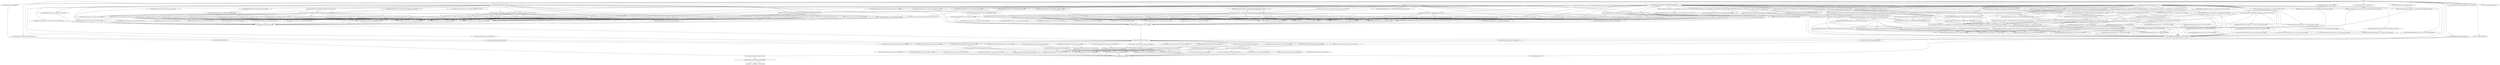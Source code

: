 digraph {
	compound = "true"
	newrank = "true"
	subgraph "root" {
		"[root] data.intersight_organization_organization.ofl (expand)" [label = "data.intersight_organization_organization.ofl", shape = "box"]
		"[root] module.imm_pod_lnx_srv1.intersight_access_policy.access_1 (expand)" [label = "module.imm_pod_lnx_srv1.intersight_access_policy.access_1", shape = "box"]
		"[root] module.imm_pod_lnx_srv1.intersight_bios_policy.bios_default_policy (expand)" [label = "module.imm_pod_lnx_srv1.intersight_bios_policy.bios_default_policy", shape = "box"]
		"[root] module.imm_pod_lnx_srv1.intersight_bios_policy.bios_policy1 (expand)" [label = "module.imm_pod_lnx_srv1.intersight_bios_policy.bios_policy1", shape = "box"]
		"[root] module.imm_pod_lnx_srv1.intersight_boot_precision_policy.boot_precision_1 (expand)" [label = "module.imm_pod_lnx_srv1.intersight_boot_precision_policy.boot_precision_1", shape = "box"]
		"[root] module.imm_pod_lnx_srv1.intersight_fabric_eth_network_control_policy.fabric_eth_network_control_policy1 (expand)" [label = "module.imm_pod_lnx_srv1.intersight_fabric_eth_network_control_policy.fabric_eth_network_control_policy1", shape = "box"]
		"[root] module.imm_pod_lnx_srv1.intersight_fabric_eth_network_group_policy.fabric_eth_network_group_policy1 (expand)" [label = "module.imm_pod_lnx_srv1.intersight_fabric_eth_network_group_policy.fabric_eth_network_group_policy1", shape = "box"]
		"[root] module.imm_pod_lnx_srv1.intersight_fabric_multicast_policy.fabric_multicast_policy_1 (expand)" [label = "module.imm_pod_lnx_srv1.intersight_fabric_multicast_policy.fabric_multicast_policy_1", shape = "box"]
		"[root] module.imm_pod_lnx_srv1.intersight_iam_end_point_user_policy.imc_user1 (expand)" [label = "module.imm_pod_lnx_srv1.intersight_iam_end_point_user_policy.imc_user1", shape = "box"]
		"[root] module.imm_pod_lnx_srv1.intersight_ipmioverlan_policy.ipmi1 (expand)" [label = "module.imm_pod_lnx_srv1.intersight_ipmioverlan_policy.ipmi1", shape = "box"]
		"[root] module.imm_pod_lnx_srv1.intersight_kvm_policy.kvmpolicy_1 (expand)" [label = "module.imm_pod_lnx_srv1.intersight_kvm_policy.kvmpolicy_1", shape = "box"]
		"[root] module.imm_pod_lnx_srv1.intersight_power_policy.server_power_x (expand)" [label = "module.imm_pod_lnx_srv1.intersight_power_policy.server_power_x", shape = "box"]
		"[root] module.imm_pod_lnx_srv1.intersight_resourcepool_pool.resource_pool (expand)" [label = "module.imm_pod_lnx_srv1.intersight_resourcepool_pool.resource_pool", shape = "box"]
		"[root] module.imm_pod_lnx_srv1.intersight_server_profile.server_profile_list (expand)" [label = "module.imm_pod_lnx_srv1.intersight_server_profile.server_profile_list", shape = "box"]
		"[root] module.imm_pod_lnx_srv1.intersight_server_profile_template.server_template_1 (expand)" [label = "module.imm_pod_lnx_srv1.intersight_server_profile_template.server_template_1", shape = "box"]
		"[root] module.imm_pod_lnx_srv1.intersight_snmp_policy.server_snmp (expand)" [label = "module.imm_pod_lnx_srv1.intersight_snmp_policy.server_snmp", shape = "box"]
		"[root] module.imm_pod_lnx_srv1.intersight_sol_policy.sol1 (expand)" [label = "module.imm_pod_lnx_srv1.intersight_sol_policy.sol1", shape = "box"]
		"[root] module.imm_pod_lnx_srv1.intersight_storage_storage_policy.server_storage_policy1 (expand)" [label = "module.imm_pod_lnx_srv1.intersight_storage_storage_policy.server_storage_policy1", shape = "box"]
		"[root] module.imm_pod_lnx_srv1.intersight_syslog_policy.syslog_policy (expand)" [label = "module.imm_pod_lnx_srv1.intersight_syslog_policy.syslog_policy", shape = "box"]
		"[root] module.imm_pod_lnx_srv1.intersight_vmedia_policy.vmedia_1 (expand)" [label = "module.imm_pod_lnx_srv1.intersight_vmedia_policy.vmedia_1", shape = "box"]
		"[root] module.imm_pod_lnx_srv1.intersight_vnic_eth_adapter_policy.v_eth_adapter1 (expand)" [label = "module.imm_pod_lnx_srv1.intersight_vnic_eth_adapter_policy.v_eth_adapter1", shape = "box"]
		"[root] module.imm_pod_lnx_srv1.intersight_vnic_eth_if.eth0 (expand)" [label = "module.imm_pod_lnx_srv1.intersight_vnic_eth_if.eth0", shape = "box"]
		"[root] module.imm_pod_lnx_srv1.intersight_vnic_eth_if.eth1 (expand)" [label = "module.imm_pod_lnx_srv1.intersight_vnic_eth_if.eth1", shape = "box"]
		"[root] module.imm_pod_lnx_srv1.intersight_vnic_eth_qos_policy.v_eth_qos1 (expand)" [label = "module.imm_pod_lnx_srv1.intersight_vnic_eth_qos_policy.v_eth_qos1", shape = "box"]
		"[root] module.imm_pod_lnx_srv1.intersight_vnic_fc_adapter_policy.fc_adapter (expand)" [label = "module.imm_pod_lnx_srv1.intersight_vnic_fc_adapter_policy.fc_adapter", shape = "box"]
		"[root] module.imm_pod_lnx_srv1.intersight_vnic_fc_if.fc0 (expand)" [label = "module.imm_pod_lnx_srv1.intersight_vnic_fc_if.fc0", shape = "box"]
		"[root] module.imm_pod_lnx_srv1.intersight_vnic_fc_if.fc1 (expand)" [label = "module.imm_pod_lnx_srv1.intersight_vnic_fc_if.fc1", shape = "box"]
		"[root] module.imm_pod_lnx_srv1.intersight_vnic_fc_network_policy.v_fc_network_a1 (expand)" [label = "module.imm_pod_lnx_srv1.intersight_vnic_fc_network_policy.v_fc_network_a1", shape = "box"]
		"[root] module.imm_pod_lnx_srv1.intersight_vnic_fc_network_policy.v_fc_network_b1 (expand)" [label = "module.imm_pod_lnx_srv1.intersight_vnic_fc_network_policy.v_fc_network_b1", shape = "box"]
		"[root] module.imm_pod_lnx_srv1.intersight_vnic_fc_qos_policy.v_fc_qos1 (expand)" [label = "module.imm_pod_lnx_srv1.intersight_vnic_fc_qos_policy.v_fc_qos1", shape = "box"]
		"[root] module.imm_pod_lnx_srv1.intersight_vnic_lan_connectivity_policy.vnic_lan_1 (expand)" [label = "module.imm_pod_lnx_srv1.intersight_vnic_lan_connectivity_policy.vnic_lan_1", shape = "box"]
		"[root] module.imm_pod_lnx_srv1.intersight_vnic_san_connectivity_policy.vnic_san_con_1 (expand)" [label = "module.imm_pod_lnx_srv1.intersight_vnic_san_connectivity_policy.vnic_san_con_1", shape = "box"]
		"[root] module.imm_pod_server_vmw_1.intersight_access_policy.access_1 (expand)" [label = "module.imm_pod_server_vmw_1.intersight_access_policy.access_1", shape = "box"]
		"[root] module.imm_pod_server_vmw_1.intersight_bios_policy.bios_default_policy (expand)" [label = "module.imm_pod_server_vmw_1.intersight_bios_policy.bios_default_policy", shape = "box"]
		"[root] module.imm_pod_server_vmw_1.intersight_bios_policy.bios_policy1 (expand)" [label = "module.imm_pod_server_vmw_1.intersight_bios_policy.bios_policy1", shape = "box"]
		"[root] module.imm_pod_server_vmw_1.intersight_boot_precision_policy.boot_precision_1 (expand)" [label = "module.imm_pod_server_vmw_1.intersight_boot_precision_policy.boot_precision_1", shape = "box"]
		"[root] module.imm_pod_server_vmw_1.intersight_fabric_eth_network_control_policy.fabric_eth_network_control_policy1 (expand)" [label = "module.imm_pod_server_vmw_1.intersight_fabric_eth_network_control_policy.fabric_eth_network_control_policy1", shape = "box"]
		"[root] module.imm_pod_server_vmw_1.intersight_fabric_eth_network_group_policy.fabric_eth_network_group_policy1 (expand)" [label = "module.imm_pod_server_vmw_1.intersight_fabric_eth_network_group_policy.fabric_eth_network_group_policy1", shape = "box"]
		"[root] module.imm_pod_server_vmw_1.intersight_fabric_multicast_policy.fabric_multicast_policy_1 (expand)" [label = "module.imm_pod_server_vmw_1.intersight_fabric_multicast_policy.fabric_multicast_policy_1", shape = "box"]
		"[root] module.imm_pod_server_vmw_1.intersight_iam_end_point_user_policy.imc_user1 (expand)" [label = "module.imm_pod_server_vmw_1.intersight_iam_end_point_user_policy.imc_user1", shape = "box"]
		"[root] module.imm_pod_server_vmw_1.intersight_ipmioverlan_policy.ipmi1 (expand)" [label = "module.imm_pod_server_vmw_1.intersight_ipmioverlan_policy.ipmi1", shape = "box"]
		"[root] module.imm_pod_server_vmw_1.intersight_kvm_policy.kvmpolicy_1 (expand)" [label = "module.imm_pod_server_vmw_1.intersight_kvm_policy.kvmpolicy_1", shape = "box"]
		"[root] module.imm_pod_server_vmw_1.intersight_power_policy.server_power_x (expand)" [label = "module.imm_pod_server_vmw_1.intersight_power_policy.server_power_x", shape = "box"]
		"[root] module.imm_pod_server_vmw_1.intersight_resourcepool_pool.resource_pool (expand)" [label = "module.imm_pod_server_vmw_1.intersight_resourcepool_pool.resource_pool", shape = "box"]
		"[root] module.imm_pod_server_vmw_1.intersight_server_profile.server_profile_list (expand)" [label = "module.imm_pod_server_vmw_1.intersight_server_profile.server_profile_list", shape = "box"]
		"[root] module.imm_pod_server_vmw_1.intersight_server_profile_template.server_template_1 (expand)" [label = "module.imm_pod_server_vmw_1.intersight_server_profile_template.server_template_1", shape = "box"]
		"[root] module.imm_pod_server_vmw_1.intersight_snmp_policy.server_snmp (expand)" [label = "module.imm_pod_server_vmw_1.intersight_snmp_policy.server_snmp", shape = "box"]
		"[root] module.imm_pod_server_vmw_1.intersight_sol_policy.sol1 (expand)" [label = "module.imm_pod_server_vmw_1.intersight_sol_policy.sol1", shape = "box"]
		"[root] module.imm_pod_server_vmw_1.intersight_syslog_policy.syslog_policy (expand)" [label = "module.imm_pod_server_vmw_1.intersight_syslog_policy.syslog_policy", shape = "box"]
		"[root] module.imm_pod_server_vmw_1.intersight_vmedia_policy.vmedia_1 (expand)" [label = "module.imm_pod_server_vmw_1.intersight_vmedia_policy.vmedia_1", shape = "box"]
		"[root] module.imm_pod_server_vmw_1.intersight_vnic_eth_adapter_policy.v_eth_adapter1 (expand)" [label = "module.imm_pod_server_vmw_1.intersight_vnic_eth_adapter_policy.v_eth_adapter1", shape = "box"]
		"[root] module.imm_pod_server_vmw_1.intersight_vnic_eth_if.eth0 (expand)" [label = "module.imm_pod_server_vmw_1.intersight_vnic_eth_if.eth0", shape = "box"]
		"[root] module.imm_pod_server_vmw_1.intersight_vnic_eth_qos_policy.v_eth_qos1 (expand)" [label = "module.imm_pod_server_vmw_1.intersight_vnic_eth_qos_policy.v_eth_qos1", shape = "box"]
		"[root] module.imm_pod_server_vmw_1.intersight_vnic_fc_adapter_policy.fc_adapter (expand)" [label = "module.imm_pod_server_vmw_1.intersight_vnic_fc_adapter_policy.fc_adapter", shape = "box"]
		"[root] module.imm_pod_server_vmw_1.intersight_vnic_fc_if.fc0 (expand)" [label = "module.imm_pod_server_vmw_1.intersight_vnic_fc_if.fc0", shape = "box"]
		"[root] module.imm_pod_server_vmw_1.intersight_vnic_fc_if.fc1 (expand)" [label = "module.imm_pod_server_vmw_1.intersight_vnic_fc_if.fc1", shape = "box"]
		"[root] module.imm_pod_server_vmw_1.intersight_vnic_fc_network_policy.v_fc_network_a1 (expand)" [label = "module.imm_pod_server_vmw_1.intersight_vnic_fc_network_policy.v_fc_network_a1", shape = "box"]
		"[root] module.imm_pod_server_vmw_1.intersight_vnic_fc_network_policy.v_fc_network_b1 (expand)" [label = "module.imm_pod_server_vmw_1.intersight_vnic_fc_network_policy.v_fc_network_b1", shape = "box"]
		"[root] module.imm_pod_server_vmw_1.intersight_vnic_fc_qos_policy.v_fc_qos1 (expand)" [label = "module.imm_pod_server_vmw_1.intersight_vnic_fc_qos_policy.v_fc_qos1", shape = "box"]
		"[root] module.imm_pod_server_vmw_1.intersight_vnic_lan_connectivity_policy.vnic_lan_1 (expand)" [label = "module.imm_pod_server_vmw_1.intersight_vnic_lan_connectivity_policy.vnic_lan_1", shape = "box"]
		"[root] module.imm_pod_server_vmw_1.intersight_vnic_san_connectivity_policy.vnic_san_con_1 (expand)" [label = "module.imm_pod_server_vmw_1.intersight_vnic_san_connectivity_policy.vnic_san_con_1", shape = "box"]
		"[root] module.imm_pool_mod.intersight_fcpool_pool.wwnnpool_pool1 (expand)" [label = "module.imm_pool_mod.intersight_fcpool_pool.wwnnpool_pool1", shape = "box"]
		"[root] module.imm_pool_mod.intersight_fcpool_pool.wwpnpool_poolA (expand)" [label = "module.imm_pool_mod.intersight_fcpool_pool.wwpnpool_poolA", shape = "box"]
		"[root] module.imm_pool_mod.intersight_fcpool_pool.wwpnpool_poolB (expand)" [label = "module.imm_pool_mod.intersight_fcpool_pool.wwpnpool_poolB", shape = "box"]
		"[root] module.imm_pool_mod.intersight_ippool_pool.ippool_pool (expand)" [label = "module.imm_pool_mod.intersight_ippool_pool.ippool_pool", shape = "box"]
		"[root] module.imm_pool_mod.intersight_ippool_pool.ippool_pool_chassis (expand)" [label = "module.imm_pool_mod.intersight_ippool_pool.ippool_pool_chassis", shape = "box"]
		"[root] module.imm_pool_mod.intersight_macpool_pool.macpool_pool1 (expand)" [label = "module.imm_pool_mod.intersight_macpool_pool.macpool_pool1", shape = "box"]
		"[root] module.imm_pool_mod.intersight_uuidpool_pool.uuidpool_pool1 (expand)" [label = "module.imm_pool_mod.intersight_uuidpool_pool.uuidpool_pool1", shape = "box"]
		"[root] module.intersight_policy_bundle_vmw_1.intersight_access_policy.chassis_9508_access (expand)" [label = "module.intersight_policy_bundle_vmw_1.intersight_access_policy.chassis_9508_access", shape = "box"]
		"[root] module.intersight_policy_bundle_vmw_1.intersight_chassis_profile.chassis_9508_profile (expand)" [label = "module.intersight_policy_bundle_vmw_1.intersight_chassis_profile.chassis_9508_profile", shape = "box"]
		"[root] module.intersight_policy_bundle_vmw_1.intersight_fabric_eth_network_group_policy.fabric_eth_network_group_policy_a (expand)" [label = "module.intersight_policy_bundle_vmw_1.intersight_fabric_eth_network_group_policy.fabric_eth_network_group_policy_a", shape = "box"]
		"[root] module.intersight_policy_bundle_vmw_1.intersight_fabric_eth_network_group_policy.fabric_eth_network_group_policy_b (expand)" [label = "module.intersight_policy_bundle_vmw_1.intersight_fabric_eth_network_group_policy.fabric_eth_network_group_policy_b", shape = "box"]
		"[root] module.intersight_policy_bundle_vmw_1.intersight_fabric_eth_network_policy.fabric_eth_network_policy (expand)" [label = "module.intersight_policy_bundle_vmw_1.intersight_fabric_eth_network_policy.fabric_eth_network_policy", shape = "box"]
		"[root] module.intersight_policy_bundle_vmw_1.intersight_fabric_fc_network_policy.fabric_fc_network_policy_a (expand)" [label = "module.intersight_policy_bundle_vmw_1.intersight_fabric_fc_network_policy.fabric_fc_network_policy_a", shape = "box"]
		"[root] module.intersight_policy_bundle_vmw_1.intersight_fabric_fc_network_policy.fabric_fc_network_policy_b (expand)" [label = "module.intersight_policy_bundle_vmw_1.intersight_fabric_fc_network_policy.fabric_fc_network_policy_b", shape = "box"]
		"[root] module.intersight_policy_bundle_vmw_1.intersight_fabric_fc_uplink_pc_role.fabric_fc_uplink_pc_role_a (expand)" [label = "module.intersight_policy_bundle_vmw_1.intersight_fabric_fc_uplink_pc_role.fabric_fc_uplink_pc_role_a", shape = "box"]
		"[root] module.intersight_policy_bundle_vmw_1.intersight_fabric_fc_uplink_pc_role.fabric_fc_uplink_pc_role_b (expand)" [label = "module.intersight_policy_bundle_vmw_1.intersight_fabric_fc_uplink_pc_role.fabric_fc_uplink_pc_role_b", shape = "box"]
		"[root] module.intersight_policy_bundle_vmw_1.intersight_fabric_flow_control_policy.fabric_flow_control_policy (expand)" [label = "module.intersight_policy_bundle_vmw_1.intersight_fabric_flow_control_policy.fabric_flow_control_policy", shape = "box"]
		"[root] module.intersight_policy_bundle_vmw_1.intersight_fabric_link_aggregation_policy.fabric_link_agg_policy (expand)" [label = "module.intersight_policy_bundle_vmw_1.intersight_fabric_link_aggregation_policy.fabric_link_agg_policy", shape = "box"]
		"[root] module.intersight_policy_bundle_vmw_1.intersight_fabric_link_control_policy.fabric_link_control_policy (expand)" [label = "module.intersight_policy_bundle_vmw_1.intersight_fabric_link_control_policy.fabric_link_control_policy", shape = "box"]
		"[root] module.intersight_policy_bundle_vmw_1.intersight_fabric_multicast_policy.fabric_multicast_policy (expand)" [label = "module.intersight_policy_bundle_vmw_1.intersight_fabric_multicast_policy.fabric_multicast_policy", shape = "box"]
		"[root] module.intersight_policy_bundle_vmw_1.intersight_fabric_port_mode.fi6536_port_mode_a-1 (expand)" [label = "module.intersight_policy_bundle_vmw_1.intersight_fabric_port_mode.fi6536_port_mode_a-1", shape = "box"]
		"[root] module.intersight_policy_bundle_vmw_1.intersight_fabric_port_mode.fi6536_port_mode_a-35 (expand)" [label = "module.intersight_policy_bundle_vmw_1.intersight_fabric_port_mode.fi6536_port_mode_a-35", shape = "box"]
		"[root] module.intersight_policy_bundle_vmw_1.intersight_fabric_port_mode.fi6536_port_mode_a-36 (expand)" [label = "module.intersight_policy_bundle_vmw_1.intersight_fabric_port_mode.fi6536_port_mode_a-36", shape = "box"]
		"[root] module.intersight_policy_bundle_vmw_1.intersight_fabric_port_mode.fi6536_port_mode_b-1 (expand)" [label = "module.intersight_policy_bundle_vmw_1.intersight_fabric_port_mode.fi6536_port_mode_b-1", shape = "box"]
		"[root] module.intersight_policy_bundle_vmw_1.intersight_fabric_port_mode.fi6536_port_mode_b-35 (expand)" [label = "module.intersight_policy_bundle_vmw_1.intersight_fabric_port_mode.fi6536_port_mode_b-35", shape = "box"]
		"[root] module.intersight_policy_bundle_vmw_1.intersight_fabric_port_mode.fi6536_port_mode_b-36 (expand)" [label = "module.intersight_policy_bundle_vmw_1.intersight_fabric_port_mode.fi6536_port_mode_b-36", shape = "box"]
		"[root] module.intersight_policy_bundle_vmw_1.intersight_fabric_port_policy.fi6536_port_policy_a (expand)" [label = "module.intersight_policy_bundle_vmw_1.intersight_fabric_port_policy.fi6536_port_policy_a", shape = "box"]
		"[root] module.intersight_policy_bundle_vmw_1.intersight_fabric_port_policy.fi6536_port_policy_b (expand)" [label = "module.intersight_policy_bundle_vmw_1.intersight_fabric_port_policy.fi6536_port_policy_b", shape = "box"]
		"[root] module.intersight_policy_bundle_vmw_1.intersight_fabric_server_role.fi6536_server_role_a (expand)" [label = "module.intersight_policy_bundle_vmw_1.intersight_fabric_server_role.fi6536_server_role_a", shape = "box"]
		"[root] module.intersight_policy_bundle_vmw_1.intersight_fabric_server_role.fi6536_server_role_b (expand)" [label = "module.intersight_policy_bundle_vmw_1.intersight_fabric_server_role.fi6536_server_role_b", shape = "box"]
		"[root] module.intersight_policy_bundle_vmw_1.intersight_fabric_switch_cluster_profile.fi6536_cluster_profile (expand)" [label = "module.intersight_policy_bundle_vmw_1.intersight_fabric_switch_cluster_profile.fi6536_cluster_profile", shape = "box"]
		"[root] module.intersight_policy_bundle_vmw_1.intersight_fabric_switch_control_policy.fabric_switch_control_policy1 (expand)" [label = "module.intersight_policy_bundle_vmw_1.intersight_fabric_switch_control_policy.fabric_switch_control_policy1", shape = "box"]
		"[root] module.intersight_policy_bundle_vmw_1.intersight_fabric_switch_profile.fi6536_switch_profile_a (expand)" [label = "module.intersight_policy_bundle_vmw_1.intersight_fabric_switch_profile.fi6536_switch_profile_a", shape = "box"]
		"[root] module.intersight_policy_bundle_vmw_1.intersight_fabric_switch_profile.fi6536_switch_profile_b (expand)" [label = "module.intersight_policy_bundle_vmw_1.intersight_fabric_switch_profile.fi6536_switch_profile_b", shape = "box"]
		"[root] module.intersight_policy_bundle_vmw_1.intersight_fabric_system_qos_policy.qos1 (expand)" [label = "module.intersight_policy_bundle_vmw_1.intersight_fabric_system_qos_policy.qos1", shape = "box"]
		"[root] module.intersight_policy_bundle_vmw_1.intersight_fabric_uplink_pc_role.fi6536_uplink_pc_role_a (expand)" [label = "module.intersight_policy_bundle_vmw_1.intersight_fabric_uplink_pc_role.fi6536_uplink_pc_role_a", shape = "box"]
		"[root] module.intersight_policy_bundle_vmw_1.intersight_fabric_uplink_pc_role.fi6536_uplink_pc_role_b (expand)" [label = "module.intersight_policy_bundle_vmw_1.intersight_fabric_uplink_pc_role.fi6536_uplink_pc_role_b", shape = "box"]
		"[root] module.intersight_policy_bundle_vmw_1.intersight_fabric_vlan.fabric_vlans (expand)" [label = "module.intersight_policy_bundle_vmw_1.intersight_fabric_vlan.fabric_vlans", shape = "box"]
		"[root] module.intersight_policy_bundle_vmw_1.intersight_fabric_vsan.fabric_vsan_a (expand)" [label = "module.intersight_policy_bundle_vmw_1.intersight_fabric_vsan.fabric_vsan_a", shape = "box"]
		"[root] module.intersight_policy_bundle_vmw_1.intersight_fabric_vsan.fabric_vsan_b (expand)" [label = "module.intersight_policy_bundle_vmw_1.intersight_fabric_vsan.fabric_vsan_b", shape = "box"]
		"[root] module.intersight_policy_bundle_vmw_1.intersight_networkconfig_policy.connectivity1 (expand)" [label = "module.intersight_policy_bundle_vmw_1.intersight_networkconfig_policy.connectivity1", shape = "box"]
		"[root] module.intersight_policy_bundle_vmw_1.intersight_ntp_policy.ntp1 (expand)" [label = "module.intersight_policy_bundle_vmw_1.intersight_ntp_policy.ntp1", shape = "box"]
		"[root] module.intersight_policy_bundle_vmw_1.intersight_power_policy.chassis_9508_power (expand)" [label = "module.intersight_policy_bundle_vmw_1.intersight_power_policy.chassis_9508_power", shape = "box"]
		"[root] module.intersight_policy_bundle_vmw_1.intersight_snmp_policy.snmp1 (expand)" [label = "module.intersight_policy_bundle_vmw_1.intersight_snmp_policy.snmp1", shape = "box"]
		"[root] module.intersight_policy_bundle_vmw_1.intersight_syslog_policy.syslog_policy (expand)" [label = "module.intersight_policy_bundle_vmw_1.intersight_syslog_policy.syslog_policy", shape = "box"]
		"[root] module.intersight_policy_bundle_vmw_1.intersight_thermal_policy.chassis_9508_thermal (expand)" [label = "module.intersight_policy_bundle_vmw_1.intersight_thermal_policy.chassis_9508_thermal", shape = "box"]
		"[root] provider[\"registry.terraform.io/ciscodevnet/intersight\"]" [label = "provider[\"registry.terraform.io/ciscodevnet/intersight\"]", shape = "diamond"]
		"[root] var.api_key" [label = "var.api_key", shape = "note"]
		"[root] var.endpoint" [label = "var.endpoint", shape = "note"]
		"[root] var.imc_admin_password" [label = "var.imc_admin_password", shape = "note"]
		"[root] var.organization" [label = "var.organization", shape = "note"]
		"[root] var.secretkey" [label = "var.secretkey", shape = "note"]
		"[root] var.snmp_password" [label = "var.snmp_password", shape = "note"]
		"[root] data.intersight_organization_organization.ofl (expand)" -> "[root] provider[\"registry.terraform.io/ciscodevnet/intersight\"]"
		"[root] local.org_moid (expand)" -> "[root] data.intersight_organization_organization.ofl (expand)"
		"[root] module.imm_pod_lnx_srv1 (close)" -> "[root] module.imm_pod_lnx_srv1.intersight_bios_policy.bios_policy1 (expand)"
		"[root] module.imm_pod_lnx_srv1 (close)" -> "[root] module.imm_pod_lnx_srv1.intersight_fabric_multicast_policy.fabric_multicast_policy_1 (expand)"
		"[root] module.imm_pod_lnx_srv1 (close)" -> "[root] module.imm_pod_lnx_srv1.intersight_resourcepool_pool.resource_pool (expand)"
		"[root] module.imm_pod_lnx_srv1 (close)" -> "[root] module.imm_pod_lnx_srv1.intersight_server_profile.server_profile_list (expand)"
		"[root] module.imm_pod_lnx_srv1 (close)" -> "[root] module.imm_pod_lnx_srv1.intersight_vnic_eth_if.eth0 (expand)"
		"[root] module.imm_pod_lnx_srv1 (close)" -> "[root] module.imm_pod_lnx_srv1.intersight_vnic_eth_if.eth1 (expand)"
		"[root] module.imm_pod_lnx_srv1 (close)" -> "[root] module.imm_pod_lnx_srv1.intersight_vnic_fc_if.fc0 (expand)"
		"[root] module.imm_pod_lnx_srv1 (close)" -> "[root] module.imm_pod_lnx_srv1.intersight_vnic_fc_if.fc1 (expand)"
		"[root] module.imm_pod_lnx_srv1 (close)" -> "[root] module.imm_pod_lnx_srv1.intersight_vnic_fc_network_policy.v_fc_network_a1 (expand)"
		"[root] module.imm_pod_lnx_srv1 (close)" -> "[root] module.imm_pod_lnx_srv1.local.server_index_set (expand)"
		"[root] module.imm_pod_lnx_srv1 (close)" -> "[root] module.imm_pod_lnx_srv1.output.server_profile_template_moid (expand)"
		"[root] module.imm_pod_lnx_srv1 (close)" -> "[root] module.imm_pod_lnx_srv1.output.server_profile_template_name (expand)"
		"[root] module.imm_pod_lnx_srv1 (close)" -> "[root] module.imm_pod_lnx_srv1.var.server_imc_admin_password (expand)"
		"[root] module.imm_pod_lnx_srv1 (close)" -> "[root] module.imm_pod_lnx_srv1.var.server_nic_vlans (expand)"
		"[root] module.imm_pod_lnx_srv1 (close)" -> "[root] module.imm_pod_lnx_srv1.var.server_uuid_pool_name (expand)"
		"[root] module.imm_pod_lnx_srv1 (close)" -> "[root] module.imm_pod_lnx_srv1.var.wwpn_pool_a_moid (expand)"
		"[root] module.imm_pod_lnx_srv1 (expand)" -> "[root] module.imm_pool_mod (close)"
		"[root] module.imm_pod_lnx_srv1.intersight_access_policy.access_1 (expand)" -> "[root] module.imm_pod_lnx_srv1.var.description (expand)"
		"[root] module.imm_pod_lnx_srv1.intersight_access_policy.access_1 (expand)" -> "[root] module.imm_pod_lnx_srv1.var.imc_access_vlan (expand)"
		"[root] module.imm_pod_lnx_srv1.intersight_access_policy.access_1 (expand)" -> "[root] module.imm_pod_lnx_srv1.var.imc_ip_pool_moid (expand)"
		"[root] module.imm_pod_lnx_srv1.intersight_access_policy.access_1 (expand)" -> "[root] module.imm_pod_lnx_srv1.var.organization (expand)"
		"[root] module.imm_pod_lnx_srv1.intersight_access_policy.access_1 (expand)" -> "[root] module.imm_pod_lnx_srv1.var.server_policy_prefix (expand)"
		"[root] module.imm_pod_lnx_srv1.intersight_access_policy.access_1 (expand)" -> "[root] module.imm_pod_lnx_srv1.var.tags (expand)"
		"[root] module.imm_pod_lnx_srv1.intersight_bios_policy.bios_default_policy (expand)" -> "[root] module.imm_pod_lnx_srv1.var.description (expand)"
		"[root] module.imm_pod_lnx_srv1.intersight_bios_policy.bios_default_policy (expand)" -> "[root] module.imm_pod_lnx_srv1.var.organization (expand)"
		"[root] module.imm_pod_lnx_srv1.intersight_bios_policy.bios_default_policy (expand)" -> "[root] module.imm_pod_lnx_srv1.var.server_policy_prefix (expand)"
		"[root] module.imm_pod_lnx_srv1.intersight_bios_policy.bios_default_policy (expand)" -> "[root] module.imm_pod_lnx_srv1.var.tags (expand)"
		"[root] module.imm_pod_lnx_srv1.intersight_bios_policy.bios_policy1 (expand)" -> "[root] module.imm_pod_lnx_srv1.var.description (expand)"
		"[root] module.imm_pod_lnx_srv1.intersight_bios_policy.bios_policy1 (expand)" -> "[root] module.imm_pod_lnx_srv1.var.organization (expand)"
		"[root] module.imm_pod_lnx_srv1.intersight_bios_policy.bios_policy1 (expand)" -> "[root] module.imm_pod_lnx_srv1.var.server_policy_prefix (expand)"
		"[root] module.imm_pod_lnx_srv1.intersight_bios_policy.bios_policy1 (expand)" -> "[root] module.imm_pod_lnx_srv1.var.tags (expand)"
		"[root] module.imm_pod_lnx_srv1.intersight_boot_precision_policy.boot_precision_1 (expand)" -> "[root] module.imm_pod_lnx_srv1.var.description (expand)"
		"[root] module.imm_pod_lnx_srv1.intersight_boot_precision_policy.boot_precision_1 (expand)" -> "[root] module.imm_pod_lnx_srv1.var.organization (expand)"
		"[root] module.imm_pod_lnx_srv1.intersight_boot_precision_policy.boot_precision_1 (expand)" -> "[root] module.imm_pod_lnx_srv1.var.server_policy_prefix (expand)"
		"[root] module.imm_pod_lnx_srv1.intersight_boot_precision_policy.boot_precision_1 (expand)" -> "[root] module.imm_pod_lnx_srv1.var.tags (expand)"
		"[root] module.imm_pod_lnx_srv1.intersight_fabric_eth_network_control_policy.fabric_eth_network_control_policy1 (expand)" -> "[root] module.imm_pod_lnx_srv1.var.description (expand)"
		"[root] module.imm_pod_lnx_srv1.intersight_fabric_eth_network_control_policy.fabric_eth_network_control_policy1 (expand)" -> "[root] module.imm_pod_lnx_srv1.var.organization (expand)"
		"[root] module.imm_pod_lnx_srv1.intersight_fabric_eth_network_control_policy.fabric_eth_network_control_policy1 (expand)" -> "[root] module.imm_pod_lnx_srv1.var.server_policy_prefix (expand)"
		"[root] module.imm_pod_lnx_srv1.intersight_fabric_eth_network_control_policy.fabric_eth_network_control_policy1 (expand)" -> "[root] module.imm_pod_lnx_srv1.var.tags (expand)"
		"[root] module.imm_pod_lnx_srv1.intersight_fabric_eth_network_group_policy.fabric_eth_network_group_policy1 (expand)" -> "[root] module.imm_pod_lnx_srv1.var.description (expand)"
		"[root] module.imm_pod_lnx_srv1.intersight_fabric_eth_network_group_policy.fabric_eth_network_group_policy1 (expand)" -> "[root] module.imm_pod_lnx_srv1.var.organization (expand)"
		"[root] module.imm_pod_lnx_srv1.intersight_fabric_eth_network_group_policy.fabric_eth_network_group_policy1 (expand)" -> "[root] module.imm_pod_lnx_srv1.var.server_policy_prefix (expand)"
		"[root] module.imm_pod_lnx_srv1.intersight_fabric_eth_network_group_policy.fabric_eth_network_group_policy1 (expand)" -> "[root] module.imm_pod_lnx_srv1.var.tags (expand)"
		"[root] module.imm_pod_lnx_srv1.intersight_fabric_multicast_policy.fabric_multicast_policy_1 (expand)" -> "[root] module.imm_pod_lnx_srv1.var.description (expand)"
		"[root] module.imm_pod_lnx_srv1.intersight_fabric_multicast_policy.fabric_multicast_policy_1 (expand)" -> "[root] module.imm_pod_lnx_srv1.var.organization (expand)"
		"[root] module.imm_pod_lnx_srv1.intersight_fabric_multicast_policy.fabric_multicast_policy_1 (expand)" -> "[root] module.imm_pod_lnx_srv1.var.server_policy_prefix (expand)"
		"[root] module.imm_pod_lnx_srv1.intersight_fabric_multicast_policy.fabric_multicast_policy_1 (expand)" -> "[root] module.imm_pod_lnx_srv1.var.tags (expand)"
		"[root] module.imm_pod_lnx_srv1.intersight_iam_end_point_user_policy.imc_user1 (expand)" -> "[root] module.imm_pod_lnx_srv1.var.description (expand)"
		"[root] module.imm_pod_lnx_srv1.intersight_iam_end_point_user_policy.imc_user1 (expand)" -> "[root] module.imm_pod_lnx_srv1.var.organization (expand)"
		"[root] module.imm_pod_lnx_srv1.intersight_iam_end_point_user_policy.imc_user1 (expand)" -> "[root] module.imm_pod_lnx_srv1.var.server_policy_prefix (expand)"
		"[root] module.imm_pod_lnx_srv1.intersight_iam_end_point_user_policy.imc_user1 (expand)" -> "[root] module.imm_pod_lnx_srv1.var.tags (expand)"
		"[root] module.imm_pod_lnx_srv1.intersight_ipmioverlan_policy.ipmi1 (expand)" -> "[root] module.imm_pod_lnx_srv1.var.description (expand)"
		"[root] module.imm_pod_lnx_srv1.intersight_ipmioverlan_policy.ipmi1 (expand)" -> "[root] module.imm_pod_lnx_srv1.var.organization (expand)"
		"[root] module.imm_pod_lnx_srv1.intersight_ipmioverlan_policy.ipmi1 (expand)" -> "[root] module.imm_pod_lnx_srv1.var.server_policy_prefix (expand)"
		"[root] module.imm_pod_lnx_srv1.intersight_ipmioverlan_policy.ipmi1 (expand)" -> "[root] module.imm_pod_lnx_srv1.var.tags (expand)"
		"[root] module.imm_pod_lnx_srv1.intersight_kvm_policy.kvmpolicy_1 (expand)" -> "[root] module.imm_pod_lnx_srv1.var.description (expand)"
		"[root] module.imm_pod_lnx_srv1.intersight_kvm_policy.kvmpolicy_1 (expand)" -> "[root] module.imm_pod_lnx_srv1.var.organization (expand)"
		"[root] module.imm_pod_lnx_srv1.intersight_kvm_policy.kvmpolicy_1 (expand)" -> "[root] module.imm_pod_lnx_srv1.var.server_policy_prefix (expand)"
		"[root] module.imm_pod_lnx_srv1.intersight_kvm_policy.kvmpolicy_1 (expand)" -> "[root] module.imm_pod_lnx_srv1.var.tags (expand)"
		"[root] module.imm_pod_lnx_srv1.intersight_power_policy.server_power_x (expand)" -> "[root] module.imm_pod_lnx_srv1.var.description (expand)"
		"[root] module.imm_pod_lnx_srv1.intersight_power_policy.server_power_x (expand)" -> "[root] module.imm_pod_lnx_srv1.var.organization (expand)"
		"[root] module.imm_pod_lnx_srv1.intersight_power_policy.server_power_x (expand)" -> "[root] module.imm_pod_lnx_srv1.var.server_policy_prefix (expand)"
		"[root] module.imm_pod_lnx_srv1.intersight_power_policy.server_power_x (expand)" -> "[root] module.imm_pod_lnx_srv1.var.tags (expand)"
		"[root] module.imm_pod_lnx_srv1.intersight_resourcepool_pool.resource_pool (expand)" -> "[root] module.imm_pod_lnx_srv1.var.description (expand)"
		"[root] module.imm_pod_lnx_srv1.intersight_resourcepool_pool.resource_pool (expand)" -> "[root] module.imm_pod_lnx_srv1.var.organization (expand)"
		"[root] module.imm_pod_lnx_srv1.intersight_resourcepool_pool.resource_pool (expand)" -> "[root] module.imm_pod_lnx_srv1.var.server_policy_prefix (expand)"
		"[root] module.imm_pod_lnx_srv1.intersight_resourcepool_pool.resource_pool (expand)" -> "[root] module.imm_pod_lnx_srv1.var.tags (expand)"
		"[root] module.imm_pod_lnx_srv1.intersight_server_profile.server_profile_list (expand)" -> "[root] module.imm_pod_lnx_srv1.intersight_server_profile_template.server_template_1 (expand)"
		"[root] module.imm_pod_lnx_srv1.intersight_server_profile.server_profile_list (expand)" -> "[root] module.imm_pod_lnx_srv1.var.server_count (expand)"
		"[root] module.imm_pod_lnx_srv1.intersight_server_profile_template.server_template_1 (expand)" -> "[root] module.imm_pod_lnx_srv1.intersight_access_policy.access_1 (expand)"
		"[root] module.imm_pod_lnx_srv1.intersight_server_profile_template.server_template_1 (expand)" -> "[root] module.imm_pod_lnx_srv1.intersight_bios_policy.bios_default_policy (expand)"
		"[root] module.imm_pod_lnx_srv1.intersight_server_profile_template.server_template_1 (expand)" -> "[root] module.imm_pod_lnx_srv1.intersight_boot_precision_policy.boot_precision_1 (expand)"
		"[root] module.imm_pod_lnx_srv1.intersight_server_profile_template.server_template_1 (expand)" -> "[root] module.imm_pod_lnx_srv1.intersight_iam_end_point_user_policy.imc_user1 (expand)"
		"[root] module.imm_pod_lnx_srv1.intersight_server_profile_template.server_template_1 (expand)" -> "[root] module.imm_pod_lnx_srv1.intersight_ipmioverlan_policy.ipmi1 (expand)"
		"[root] module.imm_pod_lnx_srv1.intersight_server_profile_template.server_template_1 (expand)" -> "[root] module.imm_pod_lnx_srv1.intersight_kvm_policy.kvmpolicy_1 (expand)"
		"[root] module.imm_pod_lnx_srv1.intersight_server_profile_template.server_template_1 (expand)" -> "[root] module.imm_pod_lnx_srv1.intersight_power_policy.server_power_x (expand)"
		"[root] module.imm_pod_lnx_srv1.intersight_server_profile_template.server_template_1 (expand)" -> "[root] module.imm_pod_lnx_srv1.intersight_snmp_policy.server_snmp (expand)"
		"[root] module.imm_pod_lnx_srv1.intersight_server_profile_template.server_template_1 (expand)" -> "[root] module.imm_pod_lnx_srv1.intersight_sol_policy.sol1 (expand)"
		"[root] module.imm_pod_lnx_srv1.intersight_server_profile_template.server_template_1 (expand)" -> "[root] module.imm_pod_lnx_srv1.intersight_storage_storage_policy.server_storage_policy1 (expand)"
		"[root] module.imm_pod_lnx_srv1.intersight_server_profile_template.server_template_1 (expand)" -> "[root] module.imm_pod_lnx_srv1.intersight_syslog_policy.syslog_policy (expand)"
		"[root] module.imm_pod_lnx_srv1.intersight_server_profile_template.server_template_1 (expand)" -> "[root] module.imm_pod_lnx_srv1.intersight_vmedia_policy.vmedia_1 (expand)"
		"[root] module.imm_pod_lnx_srv1.intersight_server_profile_template.server_template_1 (expand)" -> "[root] module.imm_pod_lnx_srv1.intersight_vnic_lan_connectivity_policy.vnic_lan_1 (expand)"
		"[root] module.imm_pod_lnx_srv1.intersight_server_profile_template.server_template_1 (expand)" -> "[root] module.imm_pod_lnx_srv1.intersight_vnic_san_connectivity_policy.vnic_san_con_1 (expand)"
		"[root] module.imm_pod_lnx_srv1.intersight_server_profile_template.server_template_1 (expand)" -> "[root] module.imm_pod_lnx_srv1.var.server_uuid_pool_moid (expand)"
		"[root] module.imm_pod_lnx_srv1.intersight_snmp_policy.server_snmp (expand)" -> "[root] module.imm_pod_lnx_srv1.var.description (expand)"
		"[root] module.imm_pod_lnx_srv1.intersight_snmp_policy.server_snmp (expand)" -> "[root] module.imm_pod_lnx_srv1.var.organization (expand)"
		"[root] module.imm_pod_lnx_srv1.intersight_snmp_policy.server_snmp (expand)" -> "[root] module.imm_pod_lnx_srv1.var.server_policy_prefix (expand)"
		"[root] module.imm_pod_lnx_srv1.intersight_snmp_policy.server_snmp (expand)" -> "[root] module.imm_pod_lnx_srv1.var.snmp_ip (expand)"
		"[root] module.imm_pod_lnx_srv1.intersight_snmp_policy.server_snmp (expand)" -> "[root] module.imm_pod_lnx_srv1.var.snmp_password (expand)"
		"[root] module.imm_pod_lnx_srv1.intersight_sol_policy.sol1 (expand)" -> "[root] module.imm_pod_lnx_srv1.var.description (expand)"
		"[root] module.imm_pod_lnx_srv1.intersight_sol_policy.sol1 (expand)" -> "[root] module.imm_pod_lnx_srv1.var.organization (expand)"
		"[root] module.imm_pod_lnx_srv1.intersight_sol_policy.sol1 (expand)" -> "[root] module.imm_pod_lnx_srv1.var.server_policy_prefix (expand)"
		"[root] module.imm_pod_lnx_srv1.intersight_sol_policy.sol1 (expand)" -> "[root] module.imm_pod_lnx_srv1.var.tags (expand)"
		"[root] module.imm_pod_lnx_srv1.intersight_storage_storage_policy.server_storage_policy1 (expand)" -> "[root] module.imm_pod_lnx_srv1.var.description (expand)"
		"[root] module.imm_pod_lnx_srv1.intersight_storage_storage_policy.server_storage_policy1 (expand)" -> "[root] module.imm_pod_lnx_srv1.var.organization (expand)"
		"[root] module.imm_pod_lnx_srv1.intersight_storage_storage_policy.server_storage_policy1 (expand)" -> "[root] module.imm_pod_lnx_srv1.var.server_policy_prefix (expand)"
		"[root] module.imm_pod_lnx_srv1.intersight_syslog_policy.syslog_policy (expand)" -> "[root] module.imm_pod_lnx_srv1.var.description (expand)"
		"[root] module.imm_pod_lnx_srv1.intersight_syslog_policy.syslog_policy (expand)" -> "[root] module.imm_pod_lnx_srv1.var.organization (expand)"
		"[root] module.imm_pod_lnx_srv1.intersight_syslog_policy.syslog_policy (expand)" -> "[root] module.imm_pod_lnx_srv1.var.server_policy_prefix (expand)"
		"[root] module.imm_pod_lnx_srv1.intersight_syslog_policy.syslog_policy (expand)" -> "[root] module.imm_pod_lnx_srv1.var.syslog_remote_ip (expand)"
		"[root] module.imm_pod_lnx_srv1.intersight_syslog_policy.syslog_policy (expand)" -> "[root] module.imm_pod_lnx_srv1.var.tags (expand)"
		"[root] module.imm_pod_lnx_srv1.intersight_vmedia_policy.vmedia_1 (expand)" -> "[root] module.imm_pod_lnx_srv1.var.description (expand)"
		"[root] module.imm_pod_lnx_srv1.intersight_vmedia_policy.vmedia_1 (expand)" -> "[root] module.imm_pod_lnx_srv1.var.organization (expand)"
		"[root] module.imm_pod_lnx_srv1.intersight_vmedia_policy.vmedia_1 (expand)" -> "[root] module.imm_pod_lnx_srv1.var.server_policy_prefix (expand)"
		"[root] module.imm_pod_lnx_srv1.intersight_vmedia_policy.vmedia_1 (expand)" -> "[root] module.imm_pod_lnx_srv1.var.tags (expand)"
		"[root] module.imm_pod_lnx_srv1.intersight_vnic_eth_adapter_policy.v_eth_adapter1 (expand)" -> "[root] module.imm_pod_lnx_srv1.var.description (expand)"
		"[root] module.imm_pod_lnx_srv1.intersight_vnic_eth_adapter_policy.v_eth_adapter1 (expand)" -> "[root] module.imm_pod_lnx_srv1.var.organization (expand)"
		"[root] module.imm_pod_lnx_srv1.intersight_vnic_eth_adapter_policy.v_eth_adapter1 (expand)" -> "[root] module.imm_pod_lnx_srv1.var.server_policy_prefix (expand)"
		"[root] module.imm_pod_lnx_srv1.intersight_vnic_eth_adapter_policy.v_eth_adapter1 (expand)" -> "[root] module.imm_pod_lnx_srv1.var.tags (expand)"
		"[root] module.imm_pod_lnx_srv1.intersight_vnic_eth_if.eth0 (expand)" -> "[root] module.imm_pod_lnx_srv1.intersight_fabric_eth_network_control_policy.fabric_eth_network_control_policy1 (expand)"
		"[root] module.imm_pod_lnx_srv1.intersight_vnic_eth_if.eth0 (expand)" -> "[root] module.imm_pod_lnx_srv1.intersight_fabric_eth_network_group_policy.fabric_eth_network_group_policy1 (expand)"
		"[root] module.imm_pod_lnx_srv1.intersight_vnic_eth_if.eth0 (expand)" -> "[root] module.imm_pod_lnx_srv1.intersight_vnic_eth_adapter_policy.v_eth_adapter1 (expand)"
		"[root] module.imm_pod_lnx_srv1.intersight_vnic_eth_if.eth0 (expand)" -> "[root] module.imm_pod_lnx_srv1.intersight_vnic_eth_qos_policy.v_eth_qos1 (expand)"
		"[root] module.imm_pod_lnx_srv1.intersight_vnic_eth_if.eth0 (expand)" -> "[root] module.imm_pod_lnx_srv1.intersight_vnic_lan_connectivity_policy.vnic_lan_1 (expand)"
		"[root] module.imm_pod_lnx_srv1.intersight_vnic_eth_if.eth0 (expand)" -> "[root] module.imm_pod_lnx_srv1.var.mac_pool_moid (expand)"
		"[root] module.imm_pod_lnx_srv1.intersight_vnic_eth_if.eth1 (expand)" -> "[root] module.imm_pod_lnx_srv1.intersight_fabric_eth_network_control_policy.fabric_eth_network_control_policy1 (expand)"
		"[root] module.imm_pod_lnx_srv1.intersight_vnic_eth_if.eth1 (expand)" -> "[root] module.imm_pod_lnx_srv1.intersight_fabric_eth_network_group_policy.fabric_eth_network_group_policy1 (expand)"
		"[root] module.imm_pod_lnx_srv1.intersight_vnic_eth_if.eth1 (expand)" -> "[root] module.imm_pod_lnx_srv1.intersight_vnic_eth_adapter_policy.v_eth_adapter1 (expand)"
		"[root] module.imm_pod_lnx_srv1.intersight_vnic_eth_if.eth1 (expand)" -> "[root] module.imm_pod_lnx_srv1.intersight_vnic_eth_qos_policy.v_eth_qos1 (expand)"
		"[root] module.imm_pod_lnx_srv1.intersight_vnic_eth_if.eth1 (expand)" -> "[root] module.imm_pod_lnx_srv1.intersight_vnic_lan_connectivity_policy.vnic_lan_1 (expand)"
		"[root] module.imm_pod_lnx_srv1.intersight_vnic_eth_if.eth1 (expand)" -> "[root] module.imm_pod_lnx_srv1.var.mac_pool_moid (expand)"
		"[root] module.imm_pod_lnx_srv1.intersight_vnic_eth_qos_policy.v_eth_qos1 (expand)" -> "[root] module.imm_pod_lnx_srv1.var.description (expand)"
		"[root] module.imm_pod_lnx_srv1.intersight_vnic_eth_qos_policy.v_eth_qos1 (expand)" -> "[root] module.imm_pod_lnx_srv1.var.organization (expand)"
		"[root] module.imm_pod_lnx_srv1.intersight_vnic_eth_qos_policy.v_eth_qos1 (expand)" -> "[root] module.imm_pod_lnx_srv1.var.server_policy_prefix (expand)"
		"[root] module.imm_pod_lnx_srv1.intersight_vnic_eth_qos_policy.v_eth_qos1 (expand)" -> "[root] module.imm_pod_lnx_srv1.var.tags (expand)"
		"[root] module.imm_pod_lnx_srv1.intersight_vnic_fc_adapter_policy.fc_adapter (expand)" -> "[root] module.imm_pod_lnx_srv1.var.description (expand)"
		"[root] module.imm_pod_lnx_srv1.intersight_vnic_fc_adapter_policy.fc_adapter (expand)" -> "[root] module.imm_pod_lnx_srv1.var.organization (expand)"
		"[root] module.imm_pod_lnx_srv1.intersight_vnic_fc_adapter_policy.fc_adapter (expand)" -> "[root] module.imm_pod_lnx_srv1.var.server_policy_prefix (expand)"
		"[root] module.imm_pod_lnx_srv1.intersight_vnic_fc_if.fc0 (expand)" -> "[root] module.imm_pod_lnx_srv1.intersight_vnic_fc_adapter_policy.fc_adapter (expand)"
		"[root] module.imm_pod_lnx_srv1.intersight_vnic_fc_if.fc0 (expand)" -> "[root] module.imm_pod_lnx_srv1.intersight_vnic_fc_network_policy.v_fc_network_b1 (expand)"
		"[root] module.imm_pod_lnx_srv1.intersight_vnic_fc_if.fc0 (expand)" -> "[root] module.imm_pod_lnx_srv1.intersight_vnic_fc_qos_policy.v_fc_qos1 (expand)"
		"[root] module.imm_pod_lnx_srv1.intersight_vnic_fc_if.fc0 (expand)" -> "[root] module.imm_pod_lnx_srv1.intersight_vnic_san_connectivity_policy.vnic_san_con_1 (expand)"
		"[root] module.imm_pod_lnx_srv1.intersight_vnic_fc_if.fc0 (expand)" -> "[root] module.imm_pod_lnx_srv1.var.wwpn_pool_b_moid (expand)"
		"[root] module.imm_pod_lnx_srv1.intersight_vnic_fc_if.fc1 (expand)" -> "[root] module.imm_pod_lnx_srv1.intersight_vnic_fc_adapter_policy.fc_adapter (expand)"
		"[root] module.imm_pod_lnx_srv1.intersight_vnic_fc_if.fc1 (expand)" -> "[root] module.imm_pod_lnx_srv1.intersight_vnic_fc_network_policy.v_fc_network_b1 (expand)"
		"[root] module.imm_pod_lnx_srv1.intersight_vnic_fc_if.fc1 (expand)" -> "[root] module.imm_pod_lnx_srv1.intersight_vnic_fc_qos_policy.v_fc_qos1 (expand)"
		"[root] module.imm_pod_lnx_srv1.intersight_vnic_fc_if.fc1 (expand)" -> "[root] module.imm_pod_lnx_srv1.intersight_vnic_san_connectivity_policy.vnic_san_con_1 (expand)"
		"[root] module.imm_pod_lnx_srv1.intersight_vnic_fc_if.fc1 (expand)" -> "[root] module.imm_pod_lnx_srv1.var.wwpn_pool_b_moid (expand)"
		"[root] module.imm_pod_lnx_srv1.intersight_vnic_fc_network_policy.v_fc_network_a1 (expand)" -> "[root] module.imm_pod_lnx_srv1.var.description (expand)"
		"[root] module.imm_pod_lnx_srv1.intersight_vnic_fc_network_policy.v_fc_network_a1 (expand)" -> "[root] module.imm_pod_lnx_srv1.var.organization (expand)"
		"[root] module.imm_pod_lnx_srv1.intersight_vnic_fc_network_policy.v_fc_network_a1 (expand)" -> "[root] module.imm_pod_lnx_srv1.var.server_policy_prefix (expand)"
		"[root] module.imm_pod_lnx_srv1.intersight_vnic_fc_network_policy.v_fc_network_b1 (expand)" -> "[root] module.imm_pod_lnx_srv1.var.description (expand)"
		"[root] module.imm_pod_lnx_srv1.intersight_vnic_fc_network_policy.v_fc_network_b1 (expand)" -> "[root] module.imm_pod_lnx_srv1.var.organization (expand)"
		"[root] module.imm_pod_lnx_srv1.intersight_vnic_fc_network_policy.v_fc_network_b1 (expand)" -> "[root] module.imm_pod_lnx_srv1.var.server_policy_prefix (expand)"
		"[root] module.imm_pod_lnx_srv1.intersight_vnic_fc_qos_policy.v_fc_qos1 (expand)" -> "[root] module.imm_pod_lnx_srv1.var.description (expand)"
		"[root] module.imm_pod_lnx_srv1.intersight_vnic_fc_qos_policy.v_fc_qos1 (expand)" -> "[root] module.imm_pod_lnx_srv1.var.organization (expand)"
		"[root] module.imm_pod_lnx_srv1.intersight_vnic_fc_qos_policy.v_fc_qos1 (expand)" -> "[root] module.imm_pod_lnx_srv1.var.server_policy_prefix (expand)"
		"[root] module.imm_pod_lnx_srv1.intersight_vnic_lan_connectivity_policy.vnic_lan_1 (expand)" -> "[root] module.imm_pod_lnx_srv1.var.description (expand)"
		"[root] module.imm_pod_lnx_srv1.intersight_vnic_lan_connectivity_policy.vnic_lan_1 (expand)" -> "[root] module.imm_pod_lnx_srv1.var.organization (expand)"
		"[root] module.imm_pod_lnx_srv1.intersight_vnic_lan_connectivity_policy.vnic_lan_1 (expand)" -> "[root] module.imm_pod_lnx_srv1.var.server_policy_prefix (expand)"
		"[root] module.imm_pod_lnx_srv1.intersight_vnic_lan_connectivity_policy.vnic_lan_1 (expand)" -> "[root] module.imm_pod_lnx_srv1.var.tags (expand)"
		"[root] module.imm_pod_lnx_srv1.intersight_vnic_san_connectivity_policy.vnic_san_con_1 (expand)" -> "[root] module.imm_pod_lnx_srv1.var.description (expand)"
		"[root] module.imm_pod_lnx_srv1.intersight_vnic_san_connectivity_policy.vnic_san_con_1 (expand)" -> "[root] module.imm_pod_lnx_srv1.var.organization (expand)"
		"[root] module.imm_pod_lnx_srv1.intersight_vnic_san_connectivity_policy.vnic_san_con_1 (expand)" -> "[root] module.imm_pod_lnx_srv1.var.server_policy_prefix (expand)"
		"[root] module.imm_pod_lnx_srv1.intersight_vnic_san_connectivity_policy.vnic_san_con_1 (expand)" -> "[root] module.imm_pod_lnx_srv1.var.wwnn_pool_moid (expand)"
		"[root] module.imm_pod_lnx_srv1.local.server_index_numbers (expand)" -> "[root] module.imm_pod_lnx_srv1.var.server_count (expand)"
		"[root] module.imm_pod_lnx_srv1.local.server_index_set (expand)" -> "[root] module.imm_pod_lnx_srv1.local.server_index_numbers (expand)"
		"[root] module.imm_pod_lnx_srv1.output.server_profile_template_moid (expand)" -> "[root] module.imm_pod_lnx_srv1.intersight_server_profile_template.server_template_1 (expand)"
		"[root] module.imm_pod_lnx_srv1.output.server_profile_template_name (expand)" -> "[root] module.imm_pod_lnx_srv1.intersight_server_profile_template.server_template_1 (expand)"
		"[root] module.imm_pod_lnx_srv1.var.description (expand)" -> "[root] module.imm_pod_lnx_srv1 (expand)"
		"[root] module.imm_pod_lnx_srv1.var.imc_access_vlan (expand)" -> "[root] module.imm_pod_lnx_srv1 (expand)"
		"[root] module.imm_pod_lnx_srv1.var.imc_ip_pool_moid (expand)" -> "[root] module.imm_pod_lnx_srv1 (expand)"
		"[root] module.imm_pod_lnx_srv1.var.mac_pool_moid (expand)" -> "[root] module.imm_pod_lnx_srv1 (expand)"
		"[root] module.imm_pod_lnx_srv1.var.organization (expand)" -> "[root] module.imm_pod_lnx_srv1 (expand)"
		"[root] module.imm_pod_lnx_srv1.var.server_count (expand)" -> "[root] module.imm_pod_lnx_srv1 (expand)"
		"[root] module.imm_pod_lnx_srv1.var.server_imc_admin_password (expand)" -> "[root] module.imm_pod_lnx_srv1 (expand)"
		"[root] module.imm_pod_lnx_srv1.var.server_nic_vlans (expand)" -> "[root] module.imm_pod_lnx_srv1 (expand)"
		"[root] module.imm_pod_lnx_srv1.var.server_policy_prefix (expand)" -> "[root] module.imm_pod_lnx_srv1 (expand)"
		"[root] module.imm_pod_lnx_srv1.var.server_uuid_pool_moid (expand)" -> "[root] module.imm_pod_lnx_srv1 (expand)"
		"[root] module.imm_pod_lnx_srv1.var.server_uuid_pool_name (expand)" -> "[root] module.imm_pod_lnx_srv1 (expand)"
		"[root] module.imm_pod_lnx_srv1.var.snmp_ip (expand)" -> "[root] module.imm_pod_lnx_srv1 (expand)"
		"[root] module.imm_pod_lnx_srv1.var.snmp_password (expand)" -> "[root] module.imm_pod_lnx_srv1 (expand)"
		"[root] module.imm_pod_lnx_srv1.var.syslog_remote_ip (expand)" -> "[root] module.imm_pod_lnx_srv1 (expand)"
		"[root] module.imm_pod_lnx_srv1.var.tags (expand)" -> "[root] module.imm_pod_lnx_srv1 (expand)"
		"[root] module.imm_pod_lnx_srv1.var.wwnn_pool_moid (expand)" -> "[root] module.imm_pod_lnx_srv1 (expand)"
		"[root] module.imm_pod_lnx_srv1.var.wwpn_pool_a_moid (expand)" -> "[root] module.imm_pod_lnx_srv1 (expand)"
		"[root] module.imm_pod_lnx_srv1.var.wwpn_pool_b_moid (expand)" -> "[root] module.imm_pod_lnx_srv1 (expand)"
		"[root] module.imm_pod_server_vmw_1 (close)" -> "[root] module.imm_pod_server_vmw_1.intersight_bios_policy.bios_policy1 (expand)"
		"[root] module.imm_pod_server_vmw_1 (close)" -> "[root] module.imm_pod_server_vmw_1.intersight_fabric_multicast_policy.fabric_multicast_policy_1 (expand)"
		"[root] module.imm_pod_server_vmw_1 (close)" -> "[root] module.imm_pod_server_vmw_1.intersight_resourcepool_pool.resource_pool (expand)"
		"[root] module.imm_pod_server_vmw_1 (close)" -> "[root] module.imm_pod_server_vmw_1.intersight_server_profile.server_profile_list (expand)"
		"[root] module.imm_pod_server_vmw_1 (close)" -> "[root] module.imm_pod_server_vmw_1.intersight_vnic_eth_if.eth0 (expand)"
		"[root] module.imm_pod_server_vmw_1 (close)" -> "[root] module.imm_pod_server_vmw_1.intersight_vnic_fc_if.fc0 (expand)"
		"[root] module.imm_pod_server_vmw_1 (close)" -> "[root] module.imm_pod_server_vmw_1.intersight_vnic_fc_if.fc1 (expand)"
		"[root] module.imm_pod_server_vmw_1 (close)" -> "[root] module.imm_pod_server_vmw_1.intersight_vnic_fc_network_policy.v_fc_network_a1 (expand)"
		"[root] module.imm_pod_server_vmw_1 (close)" -> "[root] module.imm_pod_server_vmw_1.local.server_index_set (expand)"
		"[root] module.imm_pod_server_vmw_1 (close)" -> "[root] module.imm_pod_server_vmw_1.output.server_interfaces (expand)"
		"[root] module.imm_pod_server_vmw_1 (close)" -> "[root] module.imm_pod_server_vmw_1.output.server_profile_template_moid (expand)"
		"[root] module.imm_pod_server_vmw_1 (close)" -> "[root] module.imm_pod_server_vmw_1.output.server_profile_template_name (expand)"
		"[root] module.imm_pod_server_vmw_1 (close)" -> "[root] module.imm_pod_server_vmw_1.var.server_imc_admin_password (expand)"
		"[root] module.imm_pod_server_vmw_1 (close)" -> "[root] module.imm_pod_server_vmw_1.var.server_uuid_pool_name (expand)"
		"[root] module.imm_pod_server_vmw_1 (close)" -> "[root] module.imm_pod_server_vmw_1.var.wwpn_pool_a_moid (expand)"
		"[root] module.imm_pod_server_vmw_1 (expand)" -> "[root] module.imm_pool_mod (close)"
		"[root] module.imm_pod_server_vmw_1.intersight_access_policy.access_1 (expand)" -> "[root] module.imm_pod_server_vmw_1.var.description (expand)"
		"[root] module.imm_pod_server_vmw_1.intersight_access_policy.access_1 (expand)" -> "[root] module.imm_pod_server_vmw_1.var.imc_access_vlan (expand)"
		"[root] module.imm_pod_server_vmw_1.intersight_access_policy.access_1 (expand)" -> "[root] module.imm_pod_server_vmw_1.var.imc_ip_pool_moid (expand)"
		"[root] module.imm_pod_server_vmw_1.intersight_access_policy.access_1 (expand)" -> "[root] module.imm_pod_server_vmw_1.var.organization (expand)"
		"[root] module.imm_pod_server_vmw_1.intersight_access_policy.access_1 (expand)" -> "[root] module.imm_pod_server_vmw_1.var.server_policy_prefix (expand)"
		"[root] module.imm_pod_server_vmw_1.intersight_access_policy.access_1 (expand)" -> "[root] module.imm_pod_server_vmw_1.var.tags (expand)"
		"[root] module.imm_pod_server_vmw_1.intersight_bios_policy.bios_default_policy (expand)" -> "[root] module.imm_pod_server_vmw_1.var.description (expand)"
		"[root] module.imm_pod_server_vmw_1.intersight_bios_policy.bios_default_policy (expand)" -> "[root] module.imm_pod_server_vmw_1.var.organization (expand)"
		"[root] module.imm_pod_server_vmw_1.intersight_bios_policy.bios_default_policy (expand)" -> "[root] module.imm_pod_server_vmw_1.var.server_policy_prefix (expand)"
		"[root] module.imm_pod_server_vmw_1.intersight_bios_policy.bios_default_policy (expand)" -> "[root] module.imm_pod_server_vmw_1.var.tags (expand)"
		"[root] module.imm_pod_server_vmw_1.intersight_bios_policy.bios_policy1 (expand)" -> "[root] module.imm_pod_server_vmw_1.var.description (expand)"
		"[root] module.imm_pod_server_vmw_1.intersight_bios_policy.bios_policy1 (expand)" -> "[root] module.imm_pod_server_vmw_1.var.organization (expand)"
		"[root] module.imm_pod_server_vmw_1.intersight_bios_policy.bios_policy1 (expand)" -> "[root] module.imm_pod_server_vmw_1.var.server_policy_prefix (expand)"
		"[root] module.imm_pod_server_vmw_1.intersight_bios_policy.bios_policy1 (expand)" -> "[root] module.imm_pod_server_vmw_1.var.tags (expand)"
		"[root] module.imm_pod_server_vmw_1.intersight_boot_precision_policy.boot_precision_1 (expand)" -> "[root] module.imm_pod_server_vmw_1.var.description (expand)"
		"[root] module.imm_pod_server_vmw_1.intersight_boot_precision_policy.boot_precision_1 (expand)" -> "[root] module.imm_pod_server_vmw_1.var.organization (expand)"
		"[root] module.imm_pod_server_vmw_1.intersight_boot_precision_policy.boot_precision_1 (expand)" -> "[root] module.imm_pod_server_vmw_1.var.server_policy_prefix (expand)"
		"[root] module.imm_pod_server_vmw_1.intersight_boot_precision_policy.boot_precision_1 (expand)" -> "[root] module.imm_pod_server_vmw_1.var.tags (expand)"
		"[root] module.imm_pod_server_vmw_1.intersight_fabric_eth_network_control_policy.fabric_eth_network_control_policy1 (expand)" -> "[root] module.imm_pod_server_vmw_1.var.description (expand)"
		"[root] module.imm_pod_server_vmw_1.intersight_fabric_eth_network_control_policy.fabric_eth_network_control_policy1 (expand)" -> "[root] module.imm_pod_server_vmw_1.var.organization (expand)"
		"[root] module.imm_pod_server_vmw_1.intersight_fabric_eth_network_control_policy.fabric_eth_network_control_policy1 (expand)" -> "[root] module.imm_pod_server_vmw_1.var.server_policy_prefix (expand)"
		"[root] module.imm_pod_server_vmw_1.intersight_fabric_eth_network_control_policy.fabric_eth_network_control_policy1 (expand)" -> "[root] module.imm_pod_server_vmw_1.var.tags (expand)"
		"[root] module.imm_pod_server_vmw_1.intersight_fabric_eth_network_group_policy.fabric_eth_network_group_policy1 (expand)" -> "[root] module.imm_pod_server_vmw_1.var.description (expand)"
		"[root] module.imm_pod_server_vmw_1.intersight_fabric_eth_network_group_policy.fabric_eth_network_group_policy1 (expand)" -> "[root] module.imm_pod_server_vmw_1.var.organization (expand)"
		"[root] module.imm_pod_server_vmw_1.intersight_fabric_eth_network_group_policy.fabric_eth_network_group_policy1 (expand)" -> "[root] module.imm_pod_server_vmw_1.var.server_policy_prefix (expand)"
		"[root] module.imm_pod_server_vmw_1.intersight_fabric_eth_network_group_policy.fabric_eth_network_group_policy1 (expand)" -> "[root] module.imm_pod_server_vmw_1.var.tags (expand)"
		"[root] module.imm_pod_server_vmw_1.intersight_fabric_eth_network_group_policy.fabric_eth_network_group_policy1 (expand)" -> "[root] module.imm_pod_server_vmw_1.var.vnic_vlan_sets (expand)"
		"[root] module.imm_pod_server_vmw_1.intersight_fabric_multicast_policy.fabric_multicast_policy_1 (expand)" -> "[root] module.imm_pod_server_vmw_1.var.description (expand)"
		"[root] module.imm_pod_server_vmw_1.intersight_fabric_multicast_policy.fabric_multicast_policy_1 (expand)" -> "[root] module.imm_pod_server_vmw_1.var.organization (expand)"
		"[root] module.imm_pod_server_vmw_1.intersight_fabric_multicast_policy.fabric_multicast_policy_1 (expand)" -> "[root] module.imm_pod_server_vmw_1.var.server_policy_prefix (expand)"
		"[root] module.imm_pod_server_vmw_1.intersight_fabric_multicast_policy.fabric_multicast_policy_1 (expand)" -> "[root] module.imm_pod_server_vmw_1.var.tags (expand)"
		"[root] module.imm_pod_server_vmw_1.intersight_iam_end_point_user_policy.imc_user1 (expand)" -> "[root] module.imm_pod_server_vmw_1.var.description (expand)"
		"[root] module.imm_pod_server_vmw_1.intersight_iam_end_point_user_policy.imc_user1 (expand)" -> "[root] module.imm_pod_server_vmw_1.var.organization (expand)"
		"[root] module.imm_pod_server_vmw_1.intersight_iam_end_point_user_policy.imc_user1 (expand)" -> "[root] module.imm_pod_server_vmw_1.var.server_policy_prefix (expand)"
		"[root] module.imm_pod_server_vmw_1.intersight_iam_end_point_user_policy.imc_user1 (expand)" -> "[root] module.imm_pod_server_vmw_1.var.tags (expand)"
		"[root] module.imm_pod_server_vmw_1.intersight_ipmioverlan_policy.ipmi1 (expand)" -> "[root] module.imm_pod_server_vmw_1.var.description (expand)"
		"[root] module.imm_pod_server_vmw_1.intersight_ipmioverlan_policy.ipmi1 (expand)" -> "[root] module.imm_pod_server_vmw_1.var.organization (expand)"
		"[root] module.imm_pod_server_vmw_1.intersight_ipmioverlan_policy.ipmi1 (expand)" -> "[root] module.imm_pod_server_vmw_1.var.server_policy_prefix (expand)"
		"[root] module.imm_pod_server_vmw_1.intersight_ipmioverlan_policy.ipmi1 (expand)" -> "[root] module.imm_pod_server_vmw_1.var.tags (expand)"
		"[root] module.imm_pod_server_vmw_1.intersight_kvm_policy.kvmpolicy_1 (expand)" -> "[root] module.imm_pod_server_vmw_1.var.description (expand)"
		"[root] module.imm_pod_server_vmw_1.intersight_kvm_policy.kvmpolicy_1 (expand)" -> "[root] module.imm_pod_server_vmw_1.var.organization (expand)"
		"[root] module.imm_pod_server_vmw_1.intersight_kvm_policy.kvmpolicy_1 (expand)" -> "[root] module.imm_pod_server_vmw_1.var.server_policy_prefix (expand)"
		"[root] module.imm_pod_server_vmw_1.intersight_kvm_policy.kvmpolicy_1 (expand)" -> "[root] module.imm_pod_server_vmw_1.var.tags (expand)"
		"[root] module.imm_pod_server_vmw_1.intersight_power_policy.server_power_x (expand)" -> "[root] module.imm_pod_server_vmw_1.var.description (expand)"
		"[root] module.imm_pod_server_vmw_1.intersight_power_policy.server_power_x (expand)" -> "[root] module.imm_pod_server_vmw_1.var.organization (expand)"
		"[root] module.imm_pod_server_vmw_1.intersight_power_policy.server_power_x (expand)" -> "[root] module.imm_pod_server_vmw_1.var.server_policy_prefix (expand)"
		"[root] module.imm_pod_server_vmw_1.intersight_power_policy.server_power_x (expand)" -> "[root] module.imm_pod_server_vmw_1.var.tags (expand)"
		"[root] module.imm_pod_server_vmw_1.intersight_resourcepool_pool.resource_pool (expand)" -> "[root] module.imm_pod_server_vmw_1.var.description (expand)"
		"[root] module.imm_pod_server_vmw_1.intersight_resourcepool_pool.resource_pool (expand)" -> "[root] module.imm_pod_server_vmw_1.var.organization (expand)"
		"[root] module.imm_pod_server_vmw_1.intersight_resourcepool_pool.resource_pool (expand)" -> "[root] module.imm_pod_server_vmw_1.var.server_policy_prefix (expand)"
		"[root] module.imm_pod_server_vmw_1.intersight_resourcepool_pool.resource_pool (expand)" -> "[root] module.imm_pod_server_vmw_1.var.tags (expand)"
		"[root] module.imm_pod_server_vmw_1.intersight_server_profile.server_profile_list (expand)" -> "[root] module.imm_pod_server_vmw_1.intersight_server_profile_template.server_template_1 (expand)"
		"[root] module.imm_pod_server_vmw_1.intersight_server_profile.server_profile_list (expand)" -> "[root] module.imm_pod_server_vmw_1.var.server_count (expand)"
		"[root] module.imm_pod_server_vmw_1.intersight_server_profile_template.server_template_1 (expand)" -> "[root] module.imm_pod_server_vmw_1.intersight_access_policy.access_1 (expand)"
		"[root] module.imm_pod_server_vmw_1.intersight_server_profile_template.server_template_1 (expand)" -> "[root] module.imm_pod_server_vmw_1.intersight_bios_policy.bios_default_policy (expand)"
		"[root] module.imm_pod_server_vmw_1.intersight_server_profile_template.server_template_1 (expand)" -> "[root] module.imm_pod_server_vmw_1.intersight_boot_precision_policy.boot_precision_1 (expand)"
		"[root] module.imm_pod_server_vmw_1.intersight_server_profile_template.server_template_1 (expand)" -> "[root] module.imm_pod_server_vmw_1.intersight_iam_end_point_user_policy.imc_user1 (expand)"
		"[root] module.imm_pod_server_vmw_1.intersight_server_profile_template.server_template_1 (expand)" -> "[root] module.imm_pod_server_vmw_1.intersight_ipmioverlan_policy.ipmi1 (expand)"
		"[root] module.imm_pod_server_vmw_1.intersight_server_profile_template.server_template_1 (expand)" -> "[root] module.imm_pod_server_vmw_1.intersight_kvm_policy.kvmpolicy_1 (expand)"
		"[root] module.imm_pod_server_vmw_1.intersight_server_profile_template.server_template_1 (expand)" -> "[root] module.imm_pod_server_vmw_1.intersight_power_policy.server_power_x (expand)"
		"[root] module.imm_pod_server_vmw_1.intersight_server_profile_template.server_template_1 (expand)" -> "[root] module.imm_pod_server_vmw_1.intersight_snmp_policy.server_snmp (expand)"
		"[root] module.imm_pod_server_vmw_1.intersight_server_profile_template.server_template_1 (expand)" -> "[root] module.imm_pod_server_vmw_1.intersight_sol_policy.sol1 (expand)"
		"[root] module.imm_pod_server_vmw_1.intersight_server_profile_template.server_template_1 (expand)" -> "[root] module.imm_pod_server_vmw_1.intersight_syslog_policy.syslog_policy (expand)"
		"[root] module.imm_pod_server_vmw_1.intersight_server_profile_template.server_template_1 (expand)" -> "[root] module.imm_pod_server_vmw_1.intersight_vmedia_policy.vmedia_1 (expand)"
		"[root] module.imm_pod_server_vmw_1.intersight_server_profile_template.server_template_1 (expand)" -> "[root] module.imm_pod_server_vmw_1.intersight_vnic_lan_connectivity_policy.vnic_lan_1 (expand)"
		"[root] module.imm_pod_server_vmw_1.intersight_server_profile_template.server_template_1 (expand)" -> "[root] module.imm_pod_server_vmw_1.intersight_vnic_san_connectivity_policy.vnic_san_con_1 (expand)"
		"[root] module.imm_pod_server_vmw_1.intersight_server_profile_template.server_template_1 (expand)" -> "[root] module.imm_pod_server_vmw_1.var.server_uuid_pool_moid (expand)"
		"[root] module.imm_pod_server_vmw_1.intersight_snmp_policy.server_snmp (expand)" -> "[root] module.imm_pod_server_vmw_1.var.description (expand)"
		"[root] module.imm_pod_server_vmw_1.intersight_snmp_policy.server_snmp (expand)" -> "[root] module.imm_pod_server_vmw_1.var.organization (expand)"
		"[root] module.imm_pod_server_vmw_1.intersight_snmp_policy.server_snmp (expand)" -> "[root] module.imm_pod_server_vmw_1.var.server_policy_prefix (expand)"
		"[root] module.imm_pod_server_vmw_1.intersight_snmp_policy.server_snmp (expand)" -> "[root] module.imm_pod_server_vmw_1.var.snmp_ip (expand)"
		"[root] module.imm_pod_server_vmw_1.intersight_snmp_policy.server_snmp (expand)" -> "[root] module.imm_pod_server_vmw_1.var.snmp_password (expand)"
		"[root] module.imm_pod_server_vmw_1.intersight_sol_policy.sol1 (expand)" -> "[root] module.imm_pod_server_vmw_1.var.description (expand)"
		"[root] module.imm_pod_server_vmw_1.intersight_sol_policy.sol1 (expand)" -> "[root] module.imm_pod_server_vmw_1.var.organization (expand)"
		"[root] module.imm_pod_server_vmw_1.intersight_sol_policy.sol1 (expand)" -> "[root] module.imm_pod_server_vmw_1.var.server_policy_prefix (expand)"
		"[root] module.imm_pod_server_vmw_1.intersight_sol_policy.sol1 (expand)" -> "[root] module.imm_pod_server_vmw_1.var.tags (expand)"
		"[root] module.imm_pod_server_vmw_1.intersight_syslog_policy.syslog_policy (expand)" -> "[root] module.imm_pod_server_vmw_1.var.description (expand)"
		"[root] module.imm_pod_server_vmw_1.intersight_syslog_policy.syslog_policy (expand)" -> "[root] module.imm_pod_server_vmw_1.var.organization (expand)"
		"[root] module.imm_pod_server_vmw_1.intersight_syslog_policy.syslog_policy (expand)" -> "[root] module.imm_pod_server_vmw_1.var.server_policy_prefix (expand)"
		"[root] module.imm_pod_server_vmw_1.intersight_syslog_policy.syslog_policy (expand)" -> "[root] module.imm_pod_server_vmw_1.var.syslog_remote_ip (expand)"
		"[root] module.imm_pod_server_vmw_1.intersight_syslog_policy.syslog_policy (expand)" -> "[root] module.imm_pod_server_vmw_1.var.tags (expand)"
		"[root] module.imm_pod_server_vmw_1.intersight_vmedia_policy.vmedia_1 (expand)" -> "[root] module.imm_pod_server_vmw_1.var.description (expand)"
		"[root] module.imm_pod_server_vmw_1.intersight_vmedia_policy.vmedia_1 (expand)" -> "[root] module.imm_pod_server_vmw_1.var.organization (expand)"
		"[root] module.imm_pod_server_vmw_1.intersight_vmedia_policy.vmedia_1 (expand)" -> "[root] module.imm_pod_server_vmw_1.var.server_policy_prefix (expand)"
		"[root] module.imm_pod_server_vmw_1.intersight_vmedia_policy.vmedia_1 (expand)" -> "[root] module.imm_pod_server_vmw_1.var.tags (expand)"
		"[root] module.imm_pod_server_vmw_1.intersight_vnic_eth_adapter_policy.v_eth_adapter1 (expand)" -> "[root] module.imm_pod_server_vmw_1.var.description (expand)"
		"[root] module.imm_pod_server_vmw_1.intersight_vnic_eth_adapter_policy.v_eth_adapter1 (expand)" -> "[root] module.imm_pod_server_vmw_1.var.organization (expand)"
		"[root] module.imm_pod_server_vmw_1.intersight_vnic_eth_adapter_policy.v_eth_adapter1 (expand)" -> "[root] module.imm_pod_server_vmw_1.var.server_policy_prefix (expand)"
		"[root] module.imm_pod_server_vmw_1.intersight_vnic_eth_adapter_policy.v_eth_adapter1 (expand)" -> "[root] module.imm_pod_server_vmw_1.var.tags (expand)"
		"[root] module.imm_pod_server_vmw_1.intersight_vnic_eth_if.eth0 (expand)" -> "[root] module.imm_pod_server_vmw_1.intersight_fabric_eth_network_control_policy.fabric_eth_network_control_policy1 (expand)"
		"[root] module.imm_pod_server_vmw_1.intersight_vnic_eth_if.eth0 (expand)" -> "[root] module.imm_pod_server_vmw_1.intersight_fabric_eth_network_group_policy.fabric_eth_network_group_policy1 (expand)"
		"[root] module.imm_pod_server_vmw_1.intersight_vnic_eth_if.eth0 (expand)" -> "[root] module.imm_pod_server_vmw_1.intersight_vnic_eth_adapter_policy.v_eth_adapter1 (expand)"
		"[root] module.imm_pod_server_vmw_1.intersight_vnic_eth_if.eth0 (expand)" -> "[root] module.imm_pod_server_vmw_1.intersight_vnic_eth_qos_policy.v_eth_qos1 (expand)"
		"[root] module.imm_pod_server_vmw_1.intersight_vnic_eth_if.eth0 (expand)" -> "[root] module.imm_pod_server_vmw_1.intersight_vnic_lan_connectivity_policy.vnic_lan_1 (expand)"
		"[root] module.imm_pod_server_vmw_1.intersight_vnic_eth_if.eth0 (expand)" -> "[root] module.imm_pod_server_vmw_1.var.mac_pool_moid (expand)"
		"[root] module.imm_pod_server_vmw_1.intersight_vnic_eth_qos_policy.v_eth_qos1 (expand)" -> "[root] module.imm_pod_server_vmw_1.var.description (expand)"
		"[root] module.imm_pod_server_vmw_1.intersight_vnic_eth_qos_policy.v_eth_qos1 (expand)" -> "[root] module.imm_pod_server_vmw_1.var.organization (expand)"
		"[root] module.imm_pod_server_vmw_1.intersight_vnic_eth_qos_policy.v_eth_qos1 (expand)" -> "[root] module.imm_pod_server_vmw_1.var.server_policy_prefix (expand)"
		"[root] module.imm_pod_server_vmw_1.intersight_vnic_eth_qos_policy.v_eth_qos1 (expand)" -> "[root] module.imm_pod_server_vmw_1.var.tags (expand)"
		"[root] module.imm_pod_server_vmw_1.intersight_vnic_fc_adapter_policy.fc_adapter (expand)" -> "[root] module.imm_pod_server_vmw_1.var.description (expand)"
		"[root] module.imm_pod_server_vmw_1.intersight_vnic_fc_adapter_policy.fc_adapter (expand)" -> "[root] module.imm_pod_server_vmw_1.var.organization (expand)"
		"[root] module.imm_pod_server_vmw_1.intersight_vnic_fc_adapter_policy.fc_adapter (expand)" -> "[root] module.imm_pod_server_vmw_1.var.server_policy_prefix (expand)"
		"[root] module.imm_pod_server_vmw_1.intersight_vnic_fc_if.fc0 (expand)" -> "[root] module.imm_pod_server_vmw_1.intersight_vnic_fc_adapter_policy.fc_adapter (expand)"
		"[root] module.imm_pod_server_vmw_1.intersight_vnic_fc_if.fc0 (expand)" -> "[root] module.imm_pod_server_vmw_1.intersight_vnic_fc_network_policy.v_fc_network_b1 (expand)"
		"[root] module.imm_pod_server_vmw_1.intersight_vnic_fc_if.fc0 (expand)" -> "[root] module.imm_pod_server_vmw_1.intersight_vnic_fc_qos_policy.v_fc_qos1 (expand)"
		"[root] module.imm_pod_server_vmw_1.intersight_vnic_fc_if.fc0 (expand)" -> "[root] module.imm_pod_server_vmw_1.intersight_vnic_san_connectivity_policy.vnic_san_con_1 (expand)"
		"[root] module.imm_pod_server_vmw_1.intersight_vnic_fc_if.fc0 (expand)" -> "[root] module.imm_pod_server_vmw_1.var.wwpn_pool_b_moid (expand)"
		"[root] module.imm_pod_server_vmw_1.intersight_vnic_fc_if.fc1 (expand)" -> "[root] module.imm_pod_server_vmw_1.intersight_vnic_fc_adapter_policy.fc_adapter (expand)"
		"[root] module.imm_pod_server_vmw_1.intersight_vnic_fc_if.fc1 (expand)" -> "[root] module.imm_pod_server_vmw_1.intersight_vnic_fc_network_policy.v_fc_network_b1 (expand)"
		"[root] module.imm_pod_server_vmw_1.intersight_vnic_fc_if.fc1 (expand)" -> "[root] module.imm_pod_server_vmw_1.intersight_vnic_fc_qos_policy.v_fc_qos1 (expand)"
		"[root] module.imm_pod_server_vmw_1.intersight_vnic_fc_if.fc1 (expand)" -> "[root] module.imm_pod_server_vmw_1.intersight_vnic_san_connectivity_policy.vnic_san_con_1 (expand)"
		"[root] module.imm_pod_server_vmw_1.intersight_vnic_fc_if.fc1 (expand)" -> "[root] module.imm_pod_server_vmw_1.var.wwpn_pool_b_moid (expand)"
		"[root] module.imm_pod_server_vmw_1.intersight_vnic_fc_network_policy.v_fc_network_a1 (expand)" -> "[root] module.imm_pod_server_vmw_1.var.description (expand)"
		"[root] module.imm_pod_server_vmw_1.intersight_vnic_fc_network_policy.v_fc_network_a1 (expand)" -> "[root] module.imm_pod_server_vmw_1.var.organization (expand)"
		"[root] module.imm_pod_server_vmw_1.intersight_vnic_fc_network_policy.v_fc_network_a1 (expand)" -> "[root] module.imm_pod_server_vmw_1.var.server_policy_prefix (expand)"
		"[root] module.imm_pod_server_vmw_1.intersight_vnic_fc_network_policy.v_fc_network_b1 (expand)" -> "[root] module.imm_pod_server_vmw_1.var.description (expand)"
		"[root] module.imm_pod_server_vmw_1.intersight_vnic_fc_network_policy.v_fc_network_b1 (expand)" -> "[root] module.imm_pod_server_vmw_1.var.organization (expand)"
		"[root] module.imm_pod_server_vmw_1.intersight_vnic_fc_network_policy.v_fc_network_b1 (expand)" -> "[root] module.imm_pod_server_vmw_1.var.server_policy_prefix (expand)"
		"[root] module.imm_pod_server_vmw_1.intersight_vnic_fc_qos_policy.v_fc_qos1 (expand)" -> "[root] module.imm_pod_server_vmw_1.var.description (expand)"
		"[root] module.imm_pod_server_vmw_1.intersight_vnic_fc_qos_policy.v_fc_qos1 (expand)" -> "[root] module.imm_pod_server_vmw_1.var.organization (expand)"
		"[root] module.imm_pod_server_vmw_1.intersight_vnic_fc_qos_policy.v_fc_qos1 (expand)" -> "[root] module.imm_pod_server_vmw_1.var.server_policy_prefix (expand)"
		"[root] module.imm_pod_server_vmw_1.intersight_vnic_lan_connectivity_policy.vnic_lan_1 (expand)" -> "[root] module.imm_pod_server_vmw_1.var.description (expand)"
		"[root] module.imm_pod_server_vmw_1.intersight_vnic_lan_connectivity_policy.vnic_lan_1 (expand)" -> "[root] module.imm_pod_server_vmw_1.var.organization (expand)"
		"[root] module.imm_pod_server_vmw_1.intersight_vnic_lan_connectivity_policy.vnic_lan_1 (expand)" -> "[root] module.imm_pod_server_vmw_1.var.server_policy_prefix (expand)"
		"[root] module.imm_pod_server_vmw_1.intersight_vnic_lan_connectivity_policy.vnic_lan_1 (expand)" -> "[root] module.imm_pod_server_vmw_1.var.tags (expand)"
		"[root] module.imm_pod_server_vmw_1.intersight_vnic_san_connectivity_policy.vnic_san_con_1 (expand)" -> "[root] module.imm_pod_server_vmw_1.var.description (expand)"
		"[root] module.imm_pod_server_vmw_1.intersight_vnic_san_connectivity_policy.vnic_san_con_1 (expand)" -> "[root] module.imm_pod_server_vmw_1.var.organization (expand)"
		"[root] module.imm_pod_server_vmw_1.intersight_vnic_san_connectivity_policy.vnic_san_con_1 (expand)" -> "[root] module.imm_pod_server_vmw_1.var.server_policy_prefix (expand)"
		"[root] module.imm_pod_server_vmw_1.intersight_vnic_san_connectivity_policy.vnic_san_con_1 (expand)" -> "[root] module.imm_pod_server_vmw_1.var.wwnn_pool_moid (expand)"
		"[root] module.imm_pod_server_vmw_1.local.server_index_numbers (expand)" -> "[root] module.imm_pod_server_vmw_1.var.server_count (expand)"
		"[root] module.imm_pod_server_vmw_1.local.server_index_set (expand)" -> "[root] module.imm_pod_server_vmw_1.local.server_index_numbers (expand)"
		"[root] module.imm_pod_server_vmw_1.output.server_interfaces (expand)" -> "[root] module.imm_pod_server_vmw_1.intersight_fabric_eth_network_group_policy.fabric_eth_network_group_policy1 (expand)"
		"[root] module.imm_pod_server_vmw_1.output.server_profile_template_moid (expand)" -> "[root] module.imm_pod_server_vmw_1.intersight_server_profile_template.server_template_1 (expand)"
		"[root] module.imm_pod_server_vmw_1.output.server_profile_template_name (expand)" -> "[root] module.imm_pod_server_vmw_1.intersight_server_profile_template.server_template_1 (expand)"
		"[root] module.imm_pod_server_vmw_1.var.description (expand)" -> "[root] module.imm_pod_server_vmw_1 (expand)"
		"[root] module.imm_pod_server_vmw_1.var.imc_access_vlan (expand)" -> "[root] module.imm_pod_server_vmw_1 (expand)"
		"[root] module.imm_pod_server_vmw_1.var.imc_ip_pool_moid (expand)" -> "[root] module.imm_pod_server_vmw_1 (expand)"
		"[root] module.imm_pod_server_vmw_1.var.mac_pool_moid (expand)" -> "[root] module.imm_pod_server_vmw_1 (expand)"
		"[root] module.imm_pod_server_vmw_1.var.organization (expand)" -> "[root] module.imm_pod_server_vmw_1 (expand)"
		"[root] module.imm_pod_server_vmw_1.var.server_count (expand)" -> "[root] module.imm_pod_server_vmw_1 (expand)"
		"[root] module.imm_pod_server_vmw_1.var.server_imc_admin_password (expand)" -> "[root] module.imm_pod_server_vmw_1 (expand)"
		"[root] module.imm_pod_server_vmw_1.var.server_policy_prefix (expand)" -> "[root] module.imm_pod_server_vmw_1 (expand)"
		"[root] module.imm_pod_server_vmw_1.var.server_uuid_pool_moid (expand)" -> "[root] module.imm_pod_server_vmw_1 (expand)"
		"[root] module.imm_pod_server_vmw_1.var.server_uuid_pool_name (expand)" -> "[root] module.imm_pod_server_vmw_1 (expand)"
		"[root] module.imm_pod_server_vmw_1.var.snmp_ip (expand)" -> "[root] module.imm_pod_server_vmw_1 (expand)"
		"[root] module.imm_pod_server_vmw_1.var.snmp_password (expand)" -> "[root] module.imm_pod_server_vmw_1 (expand)"
		"[root] module.imm_pod_server_vmw_1.var.syslog_remote_ip (expand)" -> "[root] module.imm_pod_server_vmw_1 (expand)"
		"[root] module.imm_pod_server_vmw_1.var.tags (expand)" -> "[root] module.imm_pod_server_vmw_1 (expand)"
		"[root] module.imm_pod_server_vmw_1.var.vnic_vlan_sets (expand)" -> "[root] module.imm_pod_server_vmw_1 (expand)"
		"[root] module.imm_pod_server_vmw_1.var.wwnn_pool_moid (expand)" -> "[root] module.imm_pod_server_vmw_1 (expand)"
		"[root] module.imm_pod_server_vmw_1.var.wwpn_pool_a_moid (expand)" -> "[root] module.imm_pod_server_vmw_1 (expand)"
		"[root] module.imm_pod_server_vmw_1.var.wwpn_pool_b_moid (expand)" -> "[root] module.imm_pod_server_vmw_1 (expand)"
		"[root] module.imm_pool_mod (close)" -> "[root] module.imm_pool_mod.output.ip_pool_chassis_moid (expand)"
		"[root] module.imm_pool_mod (close)" -> "[root] module.imm_pool_mod.output.ip_pool_chassis_name (expand)"
		"[root] module.imm_pool_mod (close)" -> "[root] module.imm_pool_mod.output.ip_pool_moid (expand)"
		"[root] module.imm_pool_mod (close)" -> "[root] module.imm_pool_mod.output.ip_pool_name (expand)"
		"[root] module.imm_pool_mod (close)" -> "[root] module.imm_pool_mod.output.mac_pool_moid (expand)"
		"[root] module.imm_pool_mod (close)" -> "[root] module.imm_pool_mod.output.mac_pool_name (expand)"
		"[root] module.imm_pool_mod (close)" -> "[root] module.imm_pool_mod.output.uuid_pool_moid (expand)"
		"[root] module.imm_pool_mod (close)" -> "[root] module.imm_pool_mod.output.uuid_pool_name (expand)"
		"[root] module.imm_pool_mod (close)" -> "[root] module.imm_pool_mod.output.wwnn_pool_moid (expand)"
		"[root] module.imm_pool_mod (close)" -> "[root] module.imm_pool_mod.output.wwnn_pool_name (expand)"
		"[root] module.imm_pool_mod (close)" -> "[root] module.imm_pool_mod.output.wwpn_pool_a_moid (expand)"
		"[root] module.imm_pool_mod (close)" -> "[root] module.imm_pool_mod.output.wwpn_pool_a_name (expand)"
		"[root] module.imm_pool_mod (close)" -> "[root] module.imm_pool_mod.output.wwpn_pool_b_moid (expand)"
		"[root] module.imm_pool_mod (close)" -> "[root] module.imm_pool_mod.output.wwpn_pool_b_name (expand)"
		"[root] module.imm_pool_mod (close)" -> "[root] module.imm_pool_mod.var.chassis_pod_id (expand)"
		"[root] module.imm_pool_mod.intersight_fcpool_pool.wwnnpool_pool1 (expand)" -> "[root] module.imm_pool_mod.var.description (expand)"
		"[root] module.imm_pool_mod.intersight_fcpool_pool.wwnnpool_pool1 (expand)" -> "[root] module.imm_pool_mod.var.organization (expand)"
		"[root] module.imm_pool_mod.intersight_fcpool_pool.wwnnpool_pool1 (expand)" -> "[root] module.imm_pool_mod.var.pod_id (expand)"
		"[root] module.imm_pool_mod.intersight_fcpool_pool.wwnnpool_pool1 (expand)" -> "[root] module.imm_pool_mod.var.policy_prefix (expand)"
		"[root] module.imm_pool_mod.intersight_fcpool_pool.wwnnpool_pool1 (expand)" -> "[root] module.imm_pool_mod.var.tags (expand)"
		"[root] module.imm_pool_mod.intersight_fcpool_pool.wwpnpool_poolA (expand)" -> "[root] module.imm_pool_mod.var.description (expand)"
		"[root] module.imm_pool_mod.intersight_fcpool_pool.wwpnpool_poolA (expand)" -> "[root] module.imm_pool_mod.var.organization (expand)"
		"[root] module.imm_pool_mod.intersight_fcpool_pool.wwpnpool_poolA (expand)" -> "[root] module.imm_pool_mod.var.pod_id (expand)"
		"[root] module.imm_pool_mod.intersight_fcpool_pool.wwpnpool_poolA (expand)" -> "[root] module.imm_pool_mod.var.policy_prefix (expand)"
		"[root] module.imm_pool_mod.intersight_fcpool_pool.wwpnpool_poolA (expand)" -> "[root] module.imm_pool_mod.var.tags (expand)"
		"[root] module.imm_pool_mod.intersight_fcpool_pool.wwpnpool_poolB (expand)" -> "[root] module.imm_pool_mod.var.description (expand)"
		"[root] module.imm_pool_mod.intersight_fcpool_pool.wwpnpool_poolB (expand)" -> "[root] module.imm_pool_mod.var.organization (expand)"
		"[root] module.imm_pool_mod.intersight_fcpool_pool.wwpnpool_poolB (expand)" -> "[root] module.imm_pool_mod.var.pod_id (expand)"
		"[root] module.imm_pool_mod.intersight_fcpool_pool.wwpnpool_poolB (expand)" -> "[root] module.imm_pool_mod.var.policy_prefix (expand)"
		"[root] module.imm_pool_mod.intersight_fcpool_pool.wwpnpool_poolB (expand)" -> "[root] module.imm_pool_mod.var.tags (expand)"
		"[root] module.imm_pool_mod.intersight_ippool_pool.ippool_pool (expand)" -> "[root] module.imm_pool_mod.var.description (expand)"
		"[root] module.imm_pool_mod.intersight_ippool_pool.ippool_pool (expand)" -> "[root] module.imm_pool_mod.var.ip_gateway (expand)"
		"[root] module.imm_pool_mod.intersight_ippool_pool.ippool_pool (expand)" -> "[root] module.imm_pool_mod.var.ip_netmask (expand)"
		"[root] module.imm_pool_mod.intersight_ippool_pool.ippool_pool (expand)" -> "[root] module.imm_pool_mod.var.ip_primary_dns (expand)"
		"[root] module.imm_pool_mod.intersight_ippool_pool.ippool_pool (expand)" -> "[root] module.imm_pool_mod.var.ip_size (expand)"
		"[root] module.imm_pool_mod.intersight_ippool_pool.ippool_pool (expand)" -> "[root] module.imm_pool_mod.var.ip_start (expand)"
		"[root] module.imm_pool_mod.intersight_ippool_pool.ippool_pool (expand)" -> "[root] module.imm_pool_mod.var.organization (expand)"
		"[root] module.imm_pool_mod.intersight_ippool_pool.ippool_pool (expand)" -> "[root] module.imm_pool_mod.var.policy_prefix (expand)"
		"[root] module.imm_pool_mod.intersight_ippool_pool.ippool_pool_chassis (expand)" -> "[root] module.imm_pool_mod.var.chassis_ip_gateway (expand)"
		"[root] module.imm_pool_mod.intersight_ippool_pool.ippool_pool_chassis (expand)" -> "[root] module.imm_pool_mod.var.chassis_ip_netmask (expand)"
		"[root] module.imm_pool_mod.intersight_ippool_pool.ippool_pool_chassis (expand)" -> "[root] module.imm_pool_mod.var.chassis_ip_primary_dns (expand)"
		"[root] module.imm_pool_mod.intersight_ippool_pool.ippool_pool_chassis (expand)" -> "[root] module.imm_pool_mod.var.chassis_ip_size (expand)"
		"[root] module.imm_pool_mod.intersight_ippool_pool.ippool_pool_chassis (expand)" -> "[root] module.imm_pool_mod.var.chassis_ip_start (expand)"
		"[root] module.imm_pool_mod.intersight_ippool_pool.ippool_pool_chassis (expand)" -> "[root] module.imm_pool_mod.var.description (expand)"
		"[root] module.imm_pool_mod.intersight_ippool_pool.ippool_pool_chassis (expand)" -> "[root] module.imm_pool_mod.var.organization (expand)"
		"[root] module.imm_pool_mod.intersight_ippool_pool.ippool_pool_chassis (expand)" -> "[root] module.imm_pool_mod.var.policy_prefix (expand)"
		"[root] module.imm_pool_mod.intersight_macpool_pool.macpool_pool1 (expand)" -> "[root] module.imm_pool_mod.var.description (expand)"
		"[root] module.imm_pool_mod.intersight_macpool_pool.macpool_pool1 (expand)" -> "[root] module.imm_pool_mod.var.organization (expand)"
		"[root] module.imm_pool_mod.intersight_macpool_pool.macpool_pool1 (expand)" -> "[root] module.imm_pool_mod.var.pod_id (expand)"
		"[root] module.imm_pool_mod.intersight_macpool_pool.macpool_pool1 (expand)" -> "[root] module.imm_pool_mod.var.policy_prefix (expand)"
		"[root] module.imm_pool_mod.intersight_uuidpool_pool.uuidpool_pool1 (expand)" -> "[root] module.imm_pool_mod.var.description (expand)"
		"[root] module.imm_pool_mod.intersight_uuidpool_pool.uuidpool_pool1 (expand)" -> "[root] module.imm_pool_mod.var.organization (expand)"
		"[root] module.imm_pool_mod.intersight_uuidpool_pool.uuidpool_pool1 (expand)" -> "[root] module.imm_pool_mod.var.pod_id (expand)"
		"[root] module.imm_pool_mod.intersight_uuidpool_pool.uuidpool_pool1 (expand)" -> "[root] module.imm_pool_mod.var.policy_prefix (expand)"
		"[root] module.imm_pool_mod.intersight_uuidpool_pool.uuidpool_pool1 (expand)" -> "[root] module.imm_pool_mod.var.tags (expand)"
		"[root] module.imm_pool_mod.output.ip_pool_chassis_moid (expand)" -> "[root] module.imm_pool_mod.intersight_ippool_pool.ippool_pool_chassis (expand)"
		"[root] module.imm_pool_mod.output.ip_pool_chassis_name (expand)" -> "[root] module.imm_pool_mod.intersight_ippool_pool.ippool_pool_chassis (expand)"
		"[root] module.imm_pool_mod.output.ip_pool_moid (expand)" -> "[root] module.imm_pool_mod.intersight_ippool_pool.ippool_pool (expand)"
		"[root] module.imm_pool_mod.output.ip_pool_name (expand)" -> "[root] module.imm_pool_mod.intersight_ippool_pool.ippool_pool (expand)"
		"[root] module.imm_pool_mod.output.mac_pool_moid (expand)" -> "[root] module.imm_pool_mod.intersight_macpool_pool.macpool_pool1 (expand)"
		"[root] module.imm_pool_mod.output.mac_pool_name (expand)" -> "[root] module.imm_pool_mod.intersight_macpool_pool.macpool_pool1 (expand)"
		"[root] module.imm_pool_mod.output.uuid_pool_moid (expand)" -> "[root] module.imm_pool_mod.intersight_uuidpool_pool.uuidpool_pool1 (expand)"
		"[root] module.imm_pool_mod.output.uuid_pool_name (expand)" -> "[root] module.imm_pool_mod.intersight_uuidpool_pool.uuidpool_pool1 (expand)"
		"[root] module.imm_pool_mod.output.wwnn_pool_moid (expand)" -> "[root] module.imm_pool_mod.intersight_fcpool_pool.wwnnpool_pool1 (expand)"
		"[root] module.imm_pool_mod.output.wwnn_pool_name (expand)" -> "[root] module.imm_pool_mod.intersight_fcpool_pool.wwnnpool_pool1 (expand)"
		"[root] module.imm_pool_mod.output.wwpn_pool_a_moid (expand)" -> "[root] module.imm_pool_mod.intersight_fcpool_pool.wwpnpool_poolA (expand)"
		"[root] module.imm_pool_mod.output.wwpn_pool_a_name (expand)" -> "[root] module.imm_pool_mod.intersight_fcpool_pool.wwpnpool_poolA (expand)"
		"[root] module.imm_pool_mod.output.wwpn_pool_b_moid (expand)" -> "[root] module.imm_pool_mod.intersight_fcpool_pool.wwpnpool_poolB (expand)"
		"[root] module.imm_pool_mod.output.wwpn_pool_b_name (expand)" -> "[root] module.imm_pool_mod.intersight_fcpool_pool.wwpnpool_poolB (expand)"
		"[root] module.imm_pool_mod.var.chassis_ip_gateway (expand)" -> "[root] module.imm_pool_mod (expand)"
		"[root] module.imm_pool_mod.var.chassis_ip_netmask (expand)" -> "[root] module.imm_pool_mod (expand)"
		"[root] module.imm_pool_mod.var.chassis_ip_primary_dns (expand)" -> "[root] module.imm_pool_mod (expand)"
		"[root] module.imm_pool_mod.var.chassis_ip_size (expand)" -> "[root] module.imm_pool_mod (expand)"
		"[root] module.imm_pool_mod.var.chassis_ip_start (expand)" -> "[root] module.imm_pool_mod (expand)"
		"[root] module.imm_pool_mod.var.chassis_pod_id (expand)" -> "[root] module.imm_pool_mod (expand)"
		"[root] module.imm_pool_mod.var.description (expand)" -> "[root] module.imm_pool_mod (expand)"
		"[root] module.imm_pool_mod.var.ip_gateway (expand)" -> "[root] module.imm_pool_mod (expand)"
		"[root] module.imm_pool_mod.var.ip_netmask (expand)" -> "[root] module.imm_pool_mod (expand)"
		"[root] module.imm_pool_mod.var.ip_primary_dns (expand)" -> "[root] module.imm_pool_mod (expand)"
		"[root] module.imm_pool_mod.var.ip_size (expand)" -> "[root] module.imm_pool_mod (expand)"
		"[root] module.imm_pool_mod.var.ip_start (expand)" -> "[root] module.imm_pool_mod (expand)"
		"[root] module.imm_pool_mod.var.organization (expand)" -> "[root] data.intersight_organization_organization.ofl (expand)"
		"[root] module.imm_pool_mod.var.organization (expand)" -> "[root] module.imm_pool_mod (expand)"
		"[root] module.imm_pool_mod.var.pod_id (expand)" -> "[root] local.pod_id (expand)"
		"[root] module.imm_pool_mod.var.pod_id (expand)" -> "[root] module.imm_pool_mod (expand)"
		"[root] module.imm_pool_mod.var.policy_prefix (expand)" -> "[root] module.imm_pool_mod (expand)"
		"[root] module.imm_pool_mod.var.tags (expand)" -> "[root] module.imm_pool_mod (expand)"
		"[root] module.intersight_policy_bundle_vmw_1 (close)" -> "[root] module.intersight_policy_bundle_vmw_1.intersight_access_policy.chassis_9508_access (expand)"
		"[root] module.intersight_policy_bundle_vmw_1 (close)" -> "[root] module.intersight_policy_bundle_vmw_1.intersight_fabric_fc_uplink_pc_role.fabric_fc_uplink_pc_role_a (expand)"
		"[root] module.intersight_policy_bundle_vmw_1 (close)" -> "[root] module.intersight_policy_bundle_vmw_1.intersight_fabric_fc_uplink_pc_role.fabric_fc_uplink_pc_role_b (expand)"
		"[root] module.intersight_policy_bundle_vmw_1 (close)" -> "[root] module.intersight_policy_bundle_vmw_1.intersight_fabric_port_mode.fi6536_port_mode_a-1 (expand)"
		"[root] module.intersight_policy_bundle_vmw_1 (close)" -> "[root] module.intersight_policy_bundle_vmw_1.intersight_fabric_port_mode.fi6536_port_mode_b-1 (expand)"
		"[root] module.intersight_policy_bundle_vmw_1 (close)" -> "[root] module.intersight_policy_bundle_vmw_1.intersight_fabric_server_role.fi6536_server_role_a (expand)"
		"[root] module.intersight_policy_bundle_vmw_1 (close)" -> "[root] module.intersight_policy_bundle_vmw_1.intersight_fabric_server_role.fi6536_server_role_b (expand)"
		"[root] module.intersight_policy_bundle_vmw_1 (close)" -> "[root] module.intersight_policy_bundle_vmw_1.intersight_fabric_switch_control_policy.fabric_switch_control_policy1 (expand)"
		"[root] module.intersight_policy_bundle_vmw_1 (close)" -> "[root] module.intersight_policy_bundle_vmw_1.intersight_fabric_system_qos_policy.qos1 (expand)"
		"[root] module.intersight_policy_bundle_vmw_1 (close)" -> "[root] module.intersight_policy_bundle_vmw_1.intersight_fabric_uplink_pc_role.fi6536_uplink_pc_role_a (expand)"
		"[root] module.intersight_policy_bundle_vmw_1 (close)" -> "[root] module.intersight_policy_bundle_vmw_1.intersight_fabric_uplink_pc_role.fi6536_uplink_pc_role_b (expand)"
		"[root] module.intersight_policy_bundle_vmw_1 (close)" -> "[root] module.intersight_policy_bundle_vmw_1.intersight_fabric_vsan.fabric_vsan_a (expand)"
		"[root] module.intersight_policy_bundle_vmw_1 (close)" -> "[root] module.intersight_policy_bundle_vmw_1.intersight_fabric_vsan.fabric_vsan_b (expand)"
		"[root] module.intersight_policy_bundle_vmw_1 (close)" -> "[root] module.intersight_policy_bundle_vmw_1.intersight_networkconfig_policy.connectivity1 (expand)"
		"[root] module.intersight_policy_bundle_vmw_1 (close)" -> "[root] module.intersight_policy_bundle_vmw_1.intersight_ntp_policy.ntp1 (expand)"
		"[root] module.intersight_policy_bundle_vmw_1 (close)" -> "[root] module.intersight_policy_bundle_vmw_1.intersight_power_policy.chassis_9508_power (expand)"
		"[root] module.intersight_policy_bundle_vmw_1 (close)" -> "[root] module.intersight_policy_bundle_vmw_1.intersight_snmp_policy.snmp1 (expand)"
		"[root] module.intersight_policy_bundle_vmw_1 (close)" -> "[root] module.intersight_policy_bundle_vmw_1.intersight_syslog_policy.syslog_policy (expand)"
		"[root] module.intersight_policy_bundle_vmw_1 (close)" -> "[root] module.intersight_policy_bundle_vmw_1.intersight_thermal_policy.chassis_9508_thermal (expand)"
		"[root] module.intersight_policy_bundle_vmw_1 (close)" -> "[root] module.intersight_policy_bundle_vmw_1.output.chassis_9508_profile_moids (expand)"
		"[root] module.intersight_policy_bundle_vmw_1 (close)" -> "[root] module.intersight_policy_bundle_vmw_1.output.chassis_9508_profile_names (expand)"
		"[root] module.intersight_policy_bundle_vmw_1 (close)" -> "[root] module.intersight_policy_bundle_vmw_1.output.chassis_count (expand)"
		"[root] module.intersight_policy_bundle_vmw_1 (close)" -> "[root] module.intersight_policy_bundle_vmw_1.output.chassis_index (expand)"
		"[root] module.intersight_policy_bundle_vmw_1 (close)" -> "[root] module.intersight_policy_bundle_vmw_1.output.fabric_vlan_list_moid (expand)"
		"[root] module.intersight_policy_bundle_vmw_1 (close)" -> "[root] module.intersight_policy_bundle_vmw_1.output.fi6536_cluster_domain_name (expand)"
		"[root] module.intersight_policy_bundle_vmw_1 (close)" -> "[root] module.intersight_policy_bundle_vmw_1.output.fi6536_cluster_profile_moid (expand)"
		"[root] module.intersight_policy_bundle_vmw_1 (close)" -> "[root] module.intersight_policy_bundle_vmw_1.output.fi6536_cluster_profile_name (expand)"
		"[root] module.intersight_policy_bundle_vmw_1 (close)" -> "[root] module.intersight_policy_bundle_vmw_1.var.fc_6536_vsans_a (expand)"
		"[root] module.intersight_policy_bundle_vmw_1 (close)" -> "[root] module.intersight_policy_bundle_vmw_1.var.fc_6536_vsans_b (expand)"
		"[root] module.intersight_policy_bundle_vmw_1 (close)" -> "[root] module.intersight_policy_bundle_vmw_1.var.fc_port_count_6536 (expand)"
		"[root] module.intersight_policy_bundle_vmw_1 (close)" -> "[root] module.intersight_policy_bundle_vmw_1.var.vsan_name_prefix (expand)"
		"[root] module.intersight_policy_bundle_vmw_1 (expand)" -> "[root] module.imm_pool_mod (close)"
		"[root] module.intersight_policy_bundle_vmw_1.intersight_access_policy.chassis_9508_access (expand)" -> "[root] module.intersight_policy_bundle_vmw_1.local.chassis_profile_moids (expand)"
		"[root] module.intersight_policy_bundle_vmw_1.intersight_access_policy.chassis_9508_access (expand)" -> "[root] module.intersight_policy_bundle_vmw_1.var.chassis_imc_access_vlan (expand)"
		"[root] module.intersight_policy_bundle_vmw_1.intersight_access_policy.chassis_9508_access (expand)" -> "[root] module.intersight_policy_bundle_vmw_1.var.chassis_imc_ip_pool_moid (expand)"
		"[root] module.intersight_policy_bundle_vmw_1.intersight_access_policy.chassis_9508_access (expand)" -> "[root] module.intersight_policy_bundle_vmw_1.var.description (expand)"
		"[root] module.intersight_policy_bundle_vmw_1.intersight_chassis_profile.chassis_9508_profile (expand)" -> "[root] module.intersight_policy_bundle_vmw_1.local.chassis_index_set (expand)"
		"[root] module.intersight_policy_bundle_vmw_1.intersight_chassis_profile.chassis_9508_profile (expand)" -> "[root] module.intersight_policy_bundle_vmw_1.var.organization (expand)"
		"[root] module.intersight_policy_bundle_vmw_1.intersight_chassis_profile.chassis_9508_profile (expand)" -> "[root] module.intersight_policy_bundle_vmw_1.var.policy_prefix (expand)"
		"[root] module.intersight_policy_bundle_vmw_1.intersight_chassis_profile.chassis_9508_profile (expand)" -> "[root] module.intersight_policy_bundle_vmw_1.var.tags (expand)"
		"[root] module.intersight_policy_bundle_vmw_1.intersight_fabric_eth_network_group_policy.fabric_eth_network_group_policy_a (expand)" -> "[root] module.intersight_policy_bundle_vmw_1.var.organization (expand)"
		"[root] module.intersight_policy_bundle_vmw_1.intersight_fabric_eth_network_group_policy.fabric_eth_network_group_policy_a (expand)" -> "[root] module.intersight_policy_bundle_vmw_1.var.policy_prefix (expand)"
		"[root] module.intersight_policy_bundle_vmw_1.intersight_fabric_eth_network_group_policy.fabric_eth_network_group_policy_a (expand)" -> "[root] module.intersight_policy_bundle_vmw_1.var.switch_vlans_6536 (expand)"
		"[root] module.intersight_policy_bundle_vmw_1.intersight_fabric_eth_network_group_policy.fabric_eth_network_group_policy_a (expand)" -> "[root] module.intersight_policy_bundle_vmw_1.var.tags (expand)"
		"[root] module.intersight_policy_bundle_vmw_1.intersight_fabric_eth_network_group_policy.fabric_eth_network_group_policy_b (expand)" -> "[root] module.intersight_policy_bundle_vmw_1.var.organization (expand)"
		"[root] module.intersight_policy_bundle_vmw_1.intersight_fabric_eth_network_group_policy.fabric_eth_network_group_policy_b (expand)" -> "[root] module.intersight_policy_bundle_vmw_1.var.policy_prefix (expand)"
		"[root] module.intersight_policy_bundle_vmw_1.intersight_fabric_eth_network_group_policy.fabric_eth_network_group_policy_b (expand)" -> "[root] module.intersight_policy_bundle_vmw_1.var.switch_vlans_6536 (expand)"
		"[root] module.intersight_policy_bundle_vmw_1.intersight_fabric_eth_network_group_policy.fabric_eth_network_group_policy_b (expand)" -> "[root] module.intersight_policy_bundle_vmw_1.var.tags (expand)"
		"[root] module.intersight_policy_bundle_vmw_1.intersight_fabric_eth_network_policy.fabric_eth_network_policy (expand)" -> "[root] module.intersight_policy_bundle_vmw_1.intersight_fabric_switch_profile.fi6536_switch_profile_a (expand)"
		"[root] module.intersight_policy_bundle_vmw_1.intersight_fabric_eth_network_policy.fabric_eth_network_policy (expand)" -> "[root] module.intersight_policy_bundle_vmw_1.intersight_fabric_switch_profile.fi6536_switch_profile_b (expand)"
		"[root] module.intersight_policy_bundle_vmw_1.intersight_fabric_fc_network_policy.fabric_fc_network_policy_a (expand)" -> "[root] module.intersight_policy_bundle_vmw_1.intersight_fabric_switch_profile.fi6536_switch_profile_a (expand)"
		"[root] module.intersight_policy_bundle_vmw_1.intersight_fabric_fc_network_policy.fabric_fc_network_policy_b (expand)" -> "[root] module.intersight_policy_bundle_vmw_1.intersight_fabric_switch_profile.fi6536_switch_profile_b (expand)"
		"[root] module.intersight_policy_bundle_vmw_1.intersight_fabric_fc_uplink_pc_role.fabric_fc_uplink_pc_role_a (expand)" -> "[root] module.intersight_policy_bundle_vmw_1.intersight_fabric_port_mode.fi6536_port_mode_a-35 (expand)"
		"[root] module.intersight_policy_bundle_vmw_1.intersight_fabric_fc_uplink_pc_role.fabric_fc_uplink_pc_role_a (expand)" -> "[root] module.intersight_policy_bundle_vmw_1.var.fc_port_channel_6536 (expand)"
		"[root] module.intersight_policy_bundle_vmw_1.intersight_fabric_fc_uplink_pc_role.fabric_fc_uplink_pc_role_b (expand)" -> "[root] module.intersight_policy_bundle_vmw_1.intersight_fabric_port_mode.fi6536_port_mode_b-35 (expand)"
		"[root] module.intersight_policy_bundle_vmw_1.intersight_fabric_fc_uplink_pc_role.fabric_fc_uplink_pc_role_b (expand)" -> "[root] module.intersight_policy_bundle_vmw_1.var.fc_port_channel_6536 (expand)"
		"[root] module.intersight_policy_bundle_vmw_1.intersight_fabric_flow_control_policy.fabric_flow_control_policy (expand)" -> "[root] module.intersight_policy_bundle_vmw_1.var.organization (expand)"
		"[root] module.intersight_policy_bundle_vmw_1.intersight_fabric_flow_control_policy.fabric_flow_control_policy (expand)" -> "[root] module.intersight_policy_bundle_vmw_1.var.policy_prefix (expand)"
		"[root] module.intersight_policy_bundle_vmw_1.intersight_fabric_flow_control_policy.fabric_flow_control_policy (expand)" -> "[root] module.intersight_policy_bundle_vmw_1.var.tags (expand)"
		"[root] module.intersight_policy_bundle_vmw_1.intersight_fabric_link_aggregation_policy.fabric_link_agg_policy (expand)" -> "[root] module.intersight_policy_bundle_vmw_1.var.organization (expand)"
		"[root] module.intersight_policy_bundle_vmw_1.intersight_fabric_link_aggregation_policy.fabric_link_agg_policy (expand)" -> "[root] module.intersight_policy_bundle_vmw_1.var.policy_prefix (expand)"
		"[root] module.intersight_policy_bundle_vmw_1.intersight_fabric_link_aggregation_policy.fabric_link_agg_policy (expand)" -> "[root] module.intersight_policy_bundle_vmw_1.var.tags (expand)"
		"[root] module.intersight_policy_bundle_vmw_1.intersight_fabric_link_control_policy.fabric_link_control_policy (expand)" -> "[root] module.intersight_policy_bundle_vmw_1.var.organization (expand)"
		"[root] module.intersight_policy_bundle_vmw_1.intersight_fabric_link_control_policy.fabric_link_control_policy (expand)" -> "[root] module.intersight_policy_bundle_vmw_1.var.policy_prefix (expand)"
		"[root] module.intersight_policy_bundle_vmw_1.intersight_fabric_link_control_policy.fabric_link_control_policy (expand)" -> "[root] module.intersight_policy_bundle_vmw_1.var.tags (expand)"
		"[root] module.intersight_policy_bundle_vmw_1.intersight_fabric_multicast_policy.fabric_multicast_policy (expand)" -> "[root] module.intersight_policy_bundle_vmw_1.var.description (expand)"
		"[root] module.intersight_policy_bundle_vmw_1.intersight_fabric_multicast_policy.fabric_multicast_policy (expand)" -> "[root] module.intersight_policy_bundle_vmw_1.var.organization (expand)"
		"[root] module.intersight_policy_bundle_vmw_1.intersight_fabric_multicast_policy.fabric_multicast_policy (expand)" -> "[root] module.intersight_policy_bundle_vmw_1.var.policy_prefix (expand)"
		"[root] module.intersight_policy_bundle_vmw_1.intersight_fabric_multicast_policy.fabric_multicast_policy (expand)" -> "[root] module.intersight_policy_bundle_vmw_1.var.tags (expand)"
		"[root] module.intersight_policy_bundle_vmw_1.intersight_fabric_port_mode.fi6536_port_mode_a-1 (expand)" -> "[root] module.intersight_policy_bundle_vmw_1.intersight_fabric_port_policy.fi6536_port_policy_a (expand)"
		"[root] module.intersight_policy_bundle_vmw_1.intersight_fabric_port_mode.fi6536_port_mode_a-1 (expand)" -> "[root] module.intersight_policy_bundle_vmw_1.var.eth_breakout_count (expand)"
		"[root] module.intersight_policy_bundle_vmw_1.intersight_fabric_port_mode.fi6536_port_mode_a-1 (expand)" -> "[root] module.intersight_policy_bundle_vmw_1.var.eth_breakout_start (expand)"
		"[root] module.intersight_policy_bundle_vmw_1.intersight_fabric_port_mode.fi6536_port_mode_a-35 (expand)" -> "[root] module.intersight_policy_bundle_vmw_1.intersight_fabric_port_mode.fi6536_port_mode_a-36 (expand)"
		"[root] module.intersight_policy_bundle_vmw_1.intersight_fabric_port_mode.fi6536_port_mode_a-36 (expand)" -> "[root] module.intersight_policy_bundle_vmw_1.intersight_fabric_port_policy.fi6536_port_policy_a (expand)"
		"[root] module.intersight_policy_bundle_vmw_1.intersight_fabric_port_mode.fi6536_port_mode_b-1 (expand)" -> "[root] module.intersight_policy_bundle_vmw_1.intersight_fabric_port_policy.fi6536_port_policy_b (expand)"
		"[root] module.intersight_policy_bundle_vmw_1.intersight_fabric_port_mode.fi6536_port_mode_b-1 (expand)" -> "[root] module.intersight_policy_bundle_vmw_1.var.eth_breakout_count (expand)"
		"[root] module.intersight_policy_bundle_vmw_1.intersight_fabric_port_mode.fi6536_port_mode_b-1 (expand)" -> "[root] module.intersight_policy_bundle_vmw_1.var.eth_breakout_start (expand)"
		"[root] module.intersight_policy_bundle_vmw_1.intersight_fabric_port_mode.fi6536_port_mode_b-35 (expand)" -> "[root] module.intersight_policy_bundle_vmw_1.intersight_fabric_port_mode.fi6536_port_mode_b-36 (expand)"
		"[root] module.intersight_policy_bundle_vmw_1.intersight_fabric_port_mode.fi6536_port_mode_b-36 (expand)" -> "[root] module.intersight_policy_bundle_vmw_1.intersight_fabric_port_policy.fi6536_port_policy_b (expand)"
		"[root] module.intersight_policy_bundle_vmw_1.intersight_fabric_port_policy.fi6536_port_policy_a (expand)" -> "[root] module.intersight_policy_bundle_vmw_1.intersight_fabric_switch_profile.fi6536_switch_profile_a (expand)"
		"[root] module.intersight_policy_bundle_vmw_1.intersight_fabric_port_policy.fi6536_port_policy_b (expand)" -> "[root] module.intersight_policy_bundle_vmw_1.intersight_fabric_switch_profile.fi6536_switch_profile_b (expand)"
		"[root] module.intersight_policy_bundle_vmw_1.intersight_fabric_server_role.fi6536_server_role_a (expand)" -> "[root] module.intersight_policy_bundle_vmw_1.intersight_fabric_port_policy.fi6536_port_policy_a (expand)"
		"[root] module.intersight_policy_bundle_vmw_1.intersight_fabric_server_role.fi6536_server_role_a (expand)" -> "[root] module.intersight_policy_bundle_vmw_1.var.server_ports_6536 (expand)"
		"[root] module.intersight_policy_bundle_vmw_1.intersight_fabric_server_role.fi6536_server_role_b (expand)" -> "[root] module.intersight_policy_bundle_vmw_1.intersight_fabric_port_policy.fi6536_port_policy_b (expand)"
		"[root] module.intersight_policy_bundle_vmw_1.intersight_fabric_server_role.fi6536_server_role_b (expand)" -> "[root] module.intersight_policy_bundle_vmw_1.var.server_ports_6536 (expand)"
		"[root] module.intersight_policy_bundle_vmw_1.intersight_fabric_switch_cluster_profile.fi6536_cluster_profile (expand)" -> "[root] module.intersight_policy_bundle_vmw_1.var.description (expand)"
		"[root] module.intersight_policy_bundle_vmw_1.intersight_fabric_switch_cluster_profile.fi6536_cluster_profile (expand)" -> "[root] module.intersight_policy_bundle_vmw_1.var.organization (expand)"
		"[root] module.intersight_policy_bundle_vmw_1.intersight_fabric_switch_cluster_profile.fi6536_cluster_profile (expand)" -> "[root] module.intersight_policy_bundle_vmw_1.var.policy_prefix (expand)"
		"[root] module.intersight_policy_bundle_vmw_1.intersight_fabric_switch_cluster_profile.fi6536_cluster_profile (expand)" -> "[root] module.intersight_policy_bundle_vmw_1.var.tags (expand)"
		"[root] module.intersight_policy_bundle_vmw_1.intersight_fabric_switch_control_policy.fabric_switch_control_policy1 (expand)" -> "[root] module.intersight_policy_bundle_vmw_1.intersight_fabric_switch_profile.fi6536_switch_profile_a (expand)"
		"[root] module.intersight_policy_bundle_vmw_1.intersight_fabric_switch_control_policy.fabric_switch_control_policy1 (expand)" -> "[root] module.intersight_policy_bundle_vmw_1.intersight_fabric_switch_profile.fi6536_switch_profile_b (expand)"
		"[root] module.intersight_policy_bundle_vmw_1.intersight_fabric_switch_profile.fi6536_switch_profile_a (expand)" -> "[root] module.intersight_policy_bundle_vmw_1.intersight_fabric_switch_cluster_profile.fi6536_cluster_profile (expand)"
		"[root] module.intersight_policy_bundle_vmw_1.intersight_fabric_switch_profile.fi6536_switch_profile_b (expand)" -> "[root] module.intersight_policy_bundle_vmw_1.intersight_fabric_switch_cluster_profile.fi6536_cluster_profile (expand)"
		"[root] module.intersight_policy_bundle_vmw_1.intersight_fabric_system_qos_policy.qos1 (expand)" -> "[root] module.intersight_policy_bundle_vmw_1.intersight_fabric_switch_profile.fi6536_switch_profile_a (expand)"
		"[root] module.intersight_policy_bundle_vmw_1.intersight_fabric_system_qos_policy.qos1 (expand)" -> "[root] module.intersight_policy_bundle_vmw_1.intersight_fabric_switch_profile.fi6536_switch_profile_b (expand)"
		"[root] module.intersight_policy_bundle_vmw_1.intersight_fabric_uplink_pc_role.fi6536_uplink_pc_role_a (expand)" -> "[root] module.intersight_policy_bundle_vmw_1.intersight_fabric_eth_network_group_policy.fabric_eth_network_group_policy_a (expand)"
		"[root] module.intersight_policy_bundle_vmw_1.intersight_fabric_uplink_pc_role.fi6536_uplink_pc_role_a (expand)" -> "[root] module.intersight_policy_bundle_vmw_1.intersight_fabric_flow_control_policy.fabric_flow_control_policy (expand)"
		"[root] module.intersight_policy_bundle_vmw_1.intersight_fabric_uplink_pc_role.fi6536_uplink_pc_role_a (expand)" -> "[root] module.intersight_policy_bundle_vmw_1.intersight_fabric_link_aggregation_policy.fabric_link_agg_policy (expand)"
		"[root] module.intersight_policy_bundle_vmw_1.intersight_fabric_uplink_pc_role.fi6536_uplink_pc_role_a (expand)" -> "[root] module.intersight_policy_bundle_vmw_1.intersight_fabric_link_control_policy.fabric_link_control_policy (expand)"
		"[root] module.intersight_policy_bundle_vmw_1.intersight_fabric_uplink_pc_role.fi6536_uplink_pc_role_a (expand)" -> "[root] module.intersight_policy_bundle_vmw_1.intersight_fabric_port_policy.fi6536_port_policy_a (expand)"
		"[root] module.intersight_policy_bundle_vmw_1.intersight_fabric_uplink_pc_role.fi6536_uplink_pc_role_a (expand)" -> "[root] module.intersight_policy_bundle_vmw_1.var.port_channel_6536 (expand)"
		"[root] module.intersight_policy_bundle_vmw_1.intersight_fabric_uplink_pc_role.fi6536_uplink_pc_role_b (expand)" -> "[root] module.intersight_policy_bundle_vmw_1.intersight_fabric_eth_network_group_policy.fabric_eth_network_group_policy_b (expand)"
		"[root] module.intersight_policy_bundle_vmw_1.intersight_fabric_uplink_pc_role.fi6536_uplink_pc_role_b (expand)" -> "[root] module.intersight_policy_bundle_vmw_1.intersight_fabric_flow_control_policy.fabric_flow_control_policy (expand)"
		"[root] module.intersight_policy_bundle_vmw_1.intersight_fabric_uplink_pc_role.fi6536_uplink_pc_role_b (expand)" -> "[root] module.intersight_policy_bundle_vmw_1.intersight_fabric_link_aggregation_policy.fabric_link_agg_policy (expand)"
		"[root] module.intersight_policy_bundle_vmw_1.intersight_fabric_uplink_pc_role.fi6536_uplink_pc_role_b (expand)" -> "[root] module.intersight_policy_bundle_vmw_1.intersight_fabric_link_control_policy.fabric_link_control_policy (expand)"
		"[root] module.intersight_policy_bundle_vmw_1.intersight_fabric_uplink_pc_role.fi6536_uplink_pc_role_b (expand)" -> "[root] module.intersight_policy_bundle_vmw_1.intersight_fabric_port_policy.fi6536_port_policy_b (expand)"
		"[root] module.intersight_policy_bundle_vmw_1.intersight_fabric_uplink_pc_role.fi6536_uplink_pc_role_b (expand)" -> "[root] module.intersight_policy_bundle_vmw_1.var.port_channel_6536 (expand)"
		"[root] module.intersight_policy_bundle_vmw_1.intersight_fabric_vlan.fabric_vlans (expand)" -> "[root] module.intersight_policy_bundle_vmw_1.intersight_fabric_eth_network_policy.fabric_eth_network_policy (expand)"
		"[root] module.intersight_policy_bundle_vmw_1.intersight_fabric_vlan.fabric_vlans (expand)" -> "[root] module.intersight_policy_bundle_vmw_1.intersight_fabric_multicast_policy.fabric_multicast_policy (expand)"
		"[root] module.intersight_policy_bundle_vmw_1.intersight_fabric_vlan.fabric_vlans (expand)" -> "[root] module.intersight_policy_bundle_vmw_1.local.vlan_list_set (expand)"
		"[root] module.intersight_policy_bundle_vmw_1.intersight_fabric_vlan.fabric_vlans (expand)" -> "[root] module.intersight_policy_bundle_vmw_1.var.vlan_prefix (expand)"
		"[root] module.intersight_policy_bundle_vmw_1.intersight_fabric_vsan.fabric_vsan_a (expand)" -> "[root] module.intersight_policy_bundle_vmw_1.intersight_fabric_fc_network_policy.fabric_fc_network_policy_a (expand)"
		"[root] module.intersight_policy_bundle_vmw_1.intersight_fabric_vsan.fabric_vsan_b (expand)" -> "[root] module.intersight_policy_bundle_vmw_1.intersight_fabric_fc_network_policy.fabric_fc_network_policy_b (expand)"
		"[root] module.intersight_policy_bundle_vmw_1.intersight_networkconfig_policy.connectivity1 (expand)" -> "[root] module.intersight_policy_bundle_vmw_1.intersight_fabric_switch_profile.fi6536_switch_profile_a (expand)"
		"[root] module.intersight_policy_bundle_vmw_1.intersight_networkconfig_policy.connectivity1 (expand)" -> "[root] module.intersight_policy_bundle_vmw_1.intersight_fabric_switch_profile.fi6536_switch_profile_b (expand)"
		"[root] module.intersight_policy_bundle_vmw_1.intersight_networkconfig_policy.connectivity1 (expand)" -> "[root] module.intersight_policy_bundle_vmw_1.var.dns_alternate (expand)"
		"[root] module.intersight_policy_bundle_vmw_1.intersight_networkconfig_policy.connectivity1 (expand)" -> "[root] module.intersight_policy_bundle_vmw_1.var.dns_preferred (expand)"
		"[root] module.intersight_policy_bundle_vmw_1.intersight_ntp_policy.ntp1 (expand)" -> "[root] module.intersight_policy_bundle_vmw_1.intersight_fabric_switch_profile.fi6536_switch_profile_a (expand)"
		"[root] module.intersight_policy_bundle_vmw_1.intersight_ntp_policy.ntp1 (expand)" -> "[root] module.intersight_policy_bundle_vmw_1.intersight_fabric_switch_profile.fi6536_switch_profile_b (expand)"
		"[root] module.intersight_policy_bundle_vmw_1.intersight_ntp_policy.ntp1 (expand)" -> "[root] module.intersight_policy_bundle_vmw_1.var.ntp_servers (expand)"
		"[root] module.intersight_policy_bundle_vmw_1.intersight_ntp_policy.ntp1 (expand)" -> "[root] module.intersight_policy_bundle_vmw_1.var.ntp_timezone (expand)"
		"[root] module.intersight_policy_bundle_vmw_1.intersight_power_policy.chassis_9508_power (expand)" -> "[root] module.intersight_policy_bundle_vmw_1.local.chassis_profile_moids (expand)"
		"[root] module.intersight_policy_bundle_vmw_1.intersight_power_policy.chassis_9508_power (expand)" -> "[root] module.intersight_policy_bundle_vmw_1.var.description (expand)"
		"[root] module.intersight_policy_bundle_vmw_1.intersight_snmp_policy.snmp1 (expand)" -> "[root] module.intersight_policy_bundle_vmw_1.intersight_fabric_switch_profile.fi6536_switch_profile_a (expand)"
		"[root] module.intersight_policy_bundle_vmw_1.intersight_snmp_policy.snmp1 (expand)" -> "[root] module.intersight_policy_bundle_vmw_1.intersight_fabric_switch_profile.fi6536_switch_profile_b (expand)"
		"[root] module.intersight_policy_bundle_vmw_1.intersight_snmp_policy.snmp1 (expand)" -> "[root] module.intersight_policy_bundle_vmw_1.local.chassis_profile_moids (expand)"
		"[root] module.intersight_policy_bundle_vmw_1.intersight_snmp_policy.snmp1 (expand)" -> "[root] module.intersight_policy_bundle_vmw_1.var.snmp_ip (expand)"
		"[root] module.intersight_policy_bundle_vmw_1.intersight_snmp_policy.snmp1 (expand)" -> "[root] module.intersight_policy_bundle_vmw_1.var.snmp_password (expand)"
		"[root] module.intersight_policy_bundle_vmw_1.intersight_syslog_policy.syslog_policy (expand)" -> "[root] module.intersight_policy_bundle_vmw_1.intersight_fabric_switch_profile.fi6536_switch_profile_a (expand)"
		"[root] module.intersight_policy_bundle_vmw_1.intersight_syslog_policy.syslog_policy (expand)" -> "[root] module.intersight_policy_bundle_vmw_1.intersight_fabric_switch_profile.fi6536_switch_profile_b (expand)"
		"[root] module.intersight_policy_bundle_vmw_1.intersight_thermal_policy.chassis_9508_thermal (expand)" -> "[root] module.intersight_policy_bundle_vmw_1.local.chassis_profile_moids (expand)"
		"[root] module.intersight_policy_bundle_vmw_1.intersight_thermal_policy.chassis_9508_thermal (expand)" -> "[root] module.intersight_policy_bundle_vmw_1.var.description (expand)"
		"[root] module.intersight_policy_bundle_vmw_1.local.chassis_index_numbers (expand)" -> "[root] module.intersight_policy_bundle_vmw_1.var.chassis_9508_count (expand)"
		"[root] module.intersight_policy_bundle_vmw_1.local.chassis_index_set (expand)" -> "[root] module.intersight_policy_bundle_vmw_1.local.chassis_index_numbers (expand)"
		"[root] module.intersight_policy_bundle_vmw_1.local.chassis_profile_moids (expand)" -> "[root] module.intersight_policy_bundle_vmw_1.intersight_chassis_profile.chassis_9508_profile (expand)"
		"[root] module.intersight_policy_bundle_vmw_1.local.chassis_profile_names (expand)" -> "[root] module.intersight_policy_bundle_vmw_1.intersight_chassis_profile.chassis_9508_profile (expand)"
		"[root] module.intersight_policy_bundle_vmw_1.local.flattened_vlan_list (expand)" -> "[root] module.intersight_policy_bundle_vmw_1.local.vlan_lists (expand)"
		"[root] module.intersight_policy_bundle_vmw_1.local.vlan_list_set (expand)" -> "[root] module.intersight_policy_bundle_vmw_1.local.flattened_vlan_list (expand)"
		"[root] module.intersight_policy_bundle_vmw_1.local.vlan_lists (expand)" -> "[root] module.intersight_policy_bundle_vmw_1.local.vlan_split (expand)"
		"[root] module.intersight_policy_bundle_vmw_1.local.vlan_split (expand)" -> "[root] module.intersight_policy_bundle_vmw_1.var.switch_vlans_6536 (expand)"
		"[root] module.intersight_policy_bundle_vmw_1.output.chassis_9508_profile_moids (expand)" -> "[root] module.intersight_policy_bundle_vmw_1.local.chassis_profile_moids (expand)"
		"[root] module.intersight_policy_bundle_vmw_1.output.chassis_9508_profile_names (expand)" -> "[root] module.intersight_policy_bundle_vmw_1.local.chassis_profile_names (expand)"
		"[root] module.intersight_policy_bundle_vmw_1.output.chassis_count (expand)" -> "[root] module.intersight_policy_bundle_vmw_1.var.chassis_9508_count (expand)"
		"[root] module.intersight_policy_bundle_vmw_1.output.chassis_index (expand)" -> "[root] module.intersight_policy_bundle_vmw_1.local.chassis_index_set (expand)"
		"[root] module.intersight_policy_bundle_vmw_1.output.fabric_vlan_list_moid (expand)" -> "[root] module.intersight_policy_bundle_vmw_1.intersight_fabric_vlan.fabric_vlans (expand)"
		"[root] module.intersight_policy_bundle_vmw_1.output.fi6536_cluster_domain_name (expand)" -> "[root] module.intersight_policy_bundle_vmw_1.intersight_fabric_switch_cluster_profile.fi6536_cluster_profile (expand)"
		"[root] module.intersight_policy_bundle_vmw_1.output.fi6536_cluster_profile_moid (expand)" -> "[root] module.intersight_policy_bundle_vmw_1.intersight_fabric_switch_cluster_profile.fi6536_cluster_profile (expand)"
		"[root] module.intersight_policy_bundle_vmw_1.output.fi6536_cluster_profile_name (expand)" -> "[root] module.intersight_policy_bundle_vmw_1.intersight_fabric_switch_cluster_profile.fi6536_cluster_profile (expand)"
		"[root] module.intersight_policy_bundle_vmw_1.var.chassis_9508_count (expand)" -> "[root] module.intersight_policy_bundle_vmw_1 (expand)"
		"[root] module.intersight_policy_bundle_vmw_1.var.chassis_imc_access_vlan (expand)" -> "[root] module.intersight_policy_bundle_vmw_1 (expand)"
		"[root] module.intersight_policy_bundle_vmw_1.var.chassis_imc_ip_pool_moid (expand)" -> "[root] module.intersight_policy_bundle_vmw_1 (expand)"
		"[root] module.intersight_policy_bundle_vmw_1.var.description (expand)" -> "[root] module.intersight_policy_bundle_vmw_1 (expand)"
		"[root] module.intersight_policy_bundle_vmw_1.var.dns_alternate (expand)" -> "[root] module.intersight_policy_bundle_vmw_1 (expand)"
		"[root] module.intersight_policy_bundle_vmw_1.var.dns_preferred (expand)" -> "[root] module.intersight_policy_bundle_vmw_1 (expand)"
		"[root] module.intersight_policy_bundle_vmw_1.var.eth_breakout_count (expand)" -> "[root] module.intersight_policy_bundle_vmw_1 (expand)"
		"[root] module.intersight_policy_bundle_vmw_1.var.eth_breakout_start (expand)" -> "[root] module.intersight_policy_bundle_vmw_1 (expand)"
		"[root] module.intersight_policy_bundle_vmw_1.var.fc_6536_vsans_a (expand)" -> "[root] module.intersight_policy_bundle_vmw_1 (expand)"
		"[root] module.intersight_policy_bundle_vmw_1.var.fc_6536_vsans_b (expand)" -> "[root] module.intersight_policy_bundle_vmw_1 (expand)"
		"[root] module.intersight_policy_bundle_vmw_1.var.fc_port_channel_6536 (expand)" -> "[root] module.intersight_policy_bundle_vmw_1 (expand)"
		"[root] module.intersight_policy_bundle_vmw_1.var.fc_port_count_6536 (expand)" -> "[root] module.intersight_policy_bundle_vmw_1 (expand)"
		"[root] module.intersight_policy_bundle_vmw_1.var.ntp_servers (expand)" -> "[root] module.intersight_policy_bundle_vmw_1 (expand)"
		"[root] module.intersight_policy_bundle_vmw_1.var.ntp_timezone (expand)" -> "[root] module.intersight_policy_bundle_vmw_1 (expand)"
		"[root] module.intersight_policy_bundle_vmw_1.var.organization (expand)" -> "[root] module.intersight_policy_bundle_vmw_1 (expand)"
		"[root] module.intersight_policy_bundle_vmw_1.var.policy_prefix (expand)" -> "[root] module.intersight_policy_bundle_vmw_1 (expand)"
		"[root] module.intersight_policy_bundle_vmw_1.var.port_channel_6536 (expand)" -> "[root] module.intersight_policy_bundle_vmw_1 (expand)"
		"[root] module.intersight_policy_bundle_vmw_1.var.server_ports_6536 (expand)" -> "[root] module.intersight_policy_bundle_vmw_1 (expand)"
		"[root] module.intersight_policy_bundle_vmw_1.var.snmp_ip (expand)" -> "[root] module.intersight_policy_bundle_vmw_1 (expand)"
		"[root] module.intersight_policy_bundle_vmw_1.var.snmp_password (expand)" -> "[root] module.intersight_policy_bundle_vmw_1 (expand)"
		"[root] module.intersight_policy_bundle_vmw_1.var.switch_vlans_6536 (expand)" -> "[root] module.intersight_policy_bundle_vmw_1 (expand)"
		"[root] module.intersight_policy_bundle_vmw_1.var.tags (expand)" -> "[root] module.intersight_policy_bundle_vmw_1 (expand)"
		"[root] module.intersight_policy_bundle_vmw_1.var.vlan_prefix (expand)" -> "[root] module.intersight_policy_bundle_vmw_1 (expand)"
		"[root] module.intersight_policy_bundle_vmw_1.var.vsan_name_prefix (expand)" -> "[root] module.intersight_policy_bundle_vmw_1 (expand)"
		"[root] output.domain_vmw_1_moid (expand)" -> "[root] module.intersight_policy_bundle_vmw_1.output.fi6536_cluster_profile_moid (expand)"
		"[root] output.domain_vmw_1_name (expand)" -> "[root] module.intersight_policy_bundle_vmw_1.output.fi6536_cluster_domain_name (expand)"
		"[root] output.domain_vmw_1_profile_name (expand)" -> "[root] module.intersight_policy_bundle_vmw_1.output.fi6536_cluster_profile_name (expand)"
		"[root] output.ofl_pod1_ip_pool_chassis_moid (expand)" -> "[root] module.imm_pool_mod.output.ip_pool_chassis_moid (expand)"
		"[root] output.ofl_pod1_mac_pool_moid (expand)" -> "[root] module.imm_pool_mod.output.mac_pool_moid (expand)"
		"[root] output.ofl_pod1_uuid_pool_moid (expand)" -> "[root] module.imm_pool_mod.output.uuid_pool_moid (expand)"
		"[root] output.ofl_pod1_wwnn_pool_moid (expand)" -> "[root] module.imm_pool_mod.output.wwnn_pool_moid (expand)"
		"[root] output.ofl_pod1_wwpn_pool_a_moid (expand)" -> "[root] module.imm_pool_mod.output.wwpn_pool_a_moid (expand)"
		"[root] output.ofl_pod1_wwpn_pool_b_moid (expand)" -> "[root] module.imm_pool_mod.output.wwpn_pool_b_moid (expand)"
		"[root] output.org_ofl_moid (expand)" -> "[root] local.org_moid (expand)"
		"[root] output.pod_id (expand)" -> "[root] local.pod_id (expand)"
		"[root] provider[\"registry.terraform.io/ciscodevnet/intersight\"] (close)" -> "[root] module.imm_pod_lnx_srv1.intersight_bios_policy.bios_policy1 (expand)"
		"[root] provider[\"registry.terraform.io/ciscodevnet/intersight\"] (close)" -> "[root] module.imm_pod_lnx_srv1.intersight_fabric_multicast_policy.fabric_multicast_policy_1 (expand)"
		"[root] provider[\"registry.terraform.io/ciscodevnet/intersight\"] (close)" -> "[root] module.imm_pod_lnx_srv1.intersight_resourcepool_pool.resource_pool (expand)"
		"[root] provider[\"registry.terraform.io/ciscodevnet/intersight\"] (close)" -> "[root] module.imm_pod_lnx_srv1.intersight_server_profile.server_profile_list (expand)"
		"[root] provider[\"registry.terraform.io/ciscodevnet/intersight\"] (close)" -> "[root] module.imm_pod_lnx_srv1.intersight_vnic_eth_if.eth0 (expand)"
		"[root] provider[\"registry.terraform.io/ciscodevnet/intersight\"] (close)" -> "[root] module.imm_pod_lnx_srv1.intersight_vnic_eth_if.eth1 (expand)"
		"[root] provider[\"registry.terraform.io/ciscodevnet/intersight\"] (close)" -> "[root] module.imm_pod_lnx_srv1.intersight_vnic_fc_if.fc0 (expand)"
		"[root] provider[\"registry.terraform.io/ciscodevnet/intersight\"] (close)" -> "[root] module.imm_pod_lnx_srv1.intersight_vnic_fc_if.fc1 (expand)"
		"[root] provider[\"registry.terraform.io/ciscodevnet/intersight\"] (close)" -> "[root] module.imm_pod_lnx_srv1.intersight_vnic_fc_network_policy.v_fc_network_a1 (expand)"
		"[root] provider[\"registry.terraform.io/ciscodevnet/intersight\"] (close)" -> "[root] module.imm_pod_server_vmw_1.intersight_bios_policy.bios_policy1 (expand)"
		"[root] provider[\"registry.terraform.io/ciscodevnet/intersight\"] (close)" -> "[root] module.imm_pod_server_vmw_1.intersight_fabric_multicast_policy.fabric_multicast_policy_1 (expand)"
		"[root] provider[\"registry.terraform.io/ciscodevnet/intersight\"] (close)" -> "[root] module.imm_pod_server_vmw_1.intersight_resourcepool_pool.resource_pool (expand)"
		"[root] provider[\"registry.terraform.io/ciscodevnet/intersight\"] (close)" -> "[root] module.imm_pod_server_vmw_1.intersight_server_profile.server_profile_list (expand)"
		"[root] provider[\"registry.terraform.io/ciscodevnet/intersight\"] (close)" -> "[root] module.imm_pod_server_vmw_1.intersight_vnic_eth_if.eth0 (expand)"
		"[root] provider[\"registry.terraform.io/ciscodevnet/intersight\"] (close)" -> "[root] module.imm_pod_server_vmw_1.intersight_vnic_fc_if.fc0 (expand)"
		"[root] provider[\"registry.terraform.io/ciscodevnet/intersight\"] (close)" -> "[root] module.imm_pod_server_vmw_1.intersight_vnic_fc_if.fc1 (expand)"
		"[root] provider[\"registry.terraform.io/ciscodevnet/intersight\"] (close)" -> "[root] module.imm_pod_server_vmw_1.intersight_vnic_fc_network_policy.v_fc_network_a1 (expand)"
		"[root] provider[\"registry.terraform.io/ciscodevnet/intersight\"] (close)" -> "[root] module.intersight_policy_bundle_vmw_1.intersight_access_policy.chassis_9508_access (expand)"
		"[root] provider[\"registry.terraform.io/ciscodevnet/intersight\"] (close)" -> "[root] module.intersight_policy_bundle_vmw_1.intersight_fabric_fc_uplink_pc_role.fabric_fc_uplink_pc_role_a (expand)"
		"[root] provider[\"registry.terraform.io/ciscodevnet/intersight\"] (close)" -> "[root] module.intersight_policy_bundle_vmw_1.intersight_fabric_fc_uplink_pc_role.fabric_fc_uplink_pc_role_b (expand)"
		"[root] provider[\"registry.terraform.io/ciscodevnet/intersight\"] (close)" -> "[root] module.intersight_policy_bundle_vmw_1.intersight_fabric_port_mode.fi6536_port_mode_a-1 (expand)"
		"[root] provider[\"registry.terraform.io/ciscodevnet/intersight\"] (close)" -> "[root] module.intersight_policy_bundle_vmw_1.intersight_fabric_port_mode.fi6536_port_mode_b-1 (expand)"
		"[root] provider[\"registry.terraform.io/ciscodevnet/intersight\"] (close)" -> "[root] module.intersight_policy_bundle_vmw_1.intersight_fabric_server_role.fi6536_server_role_a (expand)"
		"[root] provider[\"registry.terraform.io/ciscodevnet/intersight\"] (close)" -> "[root] module.intersight_policy_bundle_vmw_1.intersight_fabric_server_role.fi6536_server_role_b (expand)"
		"[root] provider[\"registry.terraform.io/ciscodevnet/intersight\"] (close)" -> "[root] module.intersight_policy_bundle_vmw_1.intersight_fabric_switch_control_policy.fabric_switch_control_policy1 (expand)"
		"[root] provider[\"registry.terraform.io/ciscodevnet/intersight\"] (close)" -> "[root] module.intersight_policy_bundle_vmw_1.intersight_fabric_system_qos_policy.qos1 (expand)"
		"[root] provider[\"registry.terraform.io/ciscodevnet/intersight\"] (close)" -> "[root] module.intersight_policy_bundle_vmw_1.intersight_fabric_uplink_pc_role.fi6536_uplink_pc_role_a (expand)"
		"[root] provider[\"registry.terraform.io/ciscodevnet/intersight\"] (close)" -> "[root] module.intersight_policy_bundle_vmw_1.intersight_fabric_uplink_pc_role.fi6536_uplink_pc_role_b (expand)"
		"[root] provider[\"registry.terraform.io/ciscodevnet/intersight\"] (close)" -> "[root] module.intersight_policy_bundle_vmw_1.intersight_fabric_vlan.fabric_vlans (expand)"
		"[root] provider[\"registry.terraform.io/ciscodevnet/intersight\"] (close)" -> "[root] module.intersight_policy_bundle_vmw_1.intersight_fabric_vsan.fabric_vsan_a (expand)"
		"[root] provider[\"registry.terraform.io/ciscodevnet/intersight\"] (close)" -> "[root] module.intersight_policy_bundle_vmw_1.intersight_fabric_vsan.fabric_vsan_b (expand)"
		"[root] provider[\"registry.terraform.io/ciscodevnet/intersight\"] (close)" -> "[root] module.intersight_policy_bundle_vmw_1.intersight_networkconfig_policy.connectivity1 (expand)"
		"[root] provider[\"registry.terraform.io/ciscodevnet/intersight\"] (close)" -> "[root] module.intersight_policy_bundle_vmw_1.intersight_ntp_policy.ntp1 (expand)"
		"[root] provider[\"registry.terraform.io/ciscodevnet/intersight\"] (close)" -> "[root] module.intersight_policy_bundle_vmw_1.intersight_power_policy.chassis_9508_power (expand)"
		"[root] provider[\"registry.terraform.io/ciscodevnet/intersight\"] (close)" -> "[root] module.intersight_policy_bundle_vmw_1.intersight_snmp_policy.snmp1 (expand)"
		"[root] provider[\"registry.terraform.io/ciscodevnet/intersight\"] (close)" -> "[root] module.intersight_policy_bundle_vmw_1.intersight_syslog_policy.syslog_policy (expand)"
		"[root] provider[\"registry.terraform.io/ciscodevnet/intersight\"] (close)" -> "[root] module.intersight_policy_bundle_vmw_1.intersight_thermal_policy.chassis_9508_thermal (expand)"
		"[root] provider[\"registry.terraform.io/ciscodevnet/intersight\"]" -> "[root] var.api_key"
		"[root] provider[\"registry.terraform.io/ciscodevnet/intersight\"]" -> "[root] var.endpoint"
		"[root] provider[\"registry.terraform.io/ciscodevnet/intersight\"]" -> "[root] var.secretkey"
		"[root] root" -> "[root] local.pod_policy_prefix (expand)"
		"[root] root" -> "[root] module.imm_pod_lnx_srv1 (close)"
		"[root] root" -> "[root] module.imm_pod_server_vmw_1 (close)"
		"[root] root" -> "[root] module.intersight_policy_bundle_vmw_1 (close)"
		"[root] root" -> "[root] output.domain_vmw_1_moid (expand)"
		"[root] root" -> "[root] output.domain_vmw_1_name (expand)"
		"[root] root" -> "[root] output.domain_vmw_1_profile_name (expand)"
		"[root] root" -> "[root] output.ofl_pod1_ip_pool_chassis_moid (expand)"
		"[root] root" -> "[root] output.ofl_pod1_mac_pool_moid (expand)"
		"[root] root" -> "[root] output.ofl_pod1_uuid_pool_moid (expand)"
		"[root] root" -> "[root] output.ofl_pod1_wwnn_pool_moid (expand)"
		"[root] root" -> "[root] output.ofl_pod1_wwpn_pool_a_moid (expand)"
		"[root] root" -> "[root] output.ofl_pod1_wwpn_pool_b_moid (expand)"
		"[root] root" -> "[root] output.org_ofl_moid (expand)"
		"[root] root" -> "[root] output.pod_id (expand)"
		"[root] root" -> "[root] provider[\"registry.terraform.io/ciscodevnet/intersight\"] (close)"
		"[root] root" -> "[root] var.imc_admin_password"
		"[root] root" -> "[root] var.organization"
		"[root] root" -> "[root] var.snmp_password"
	}
}

